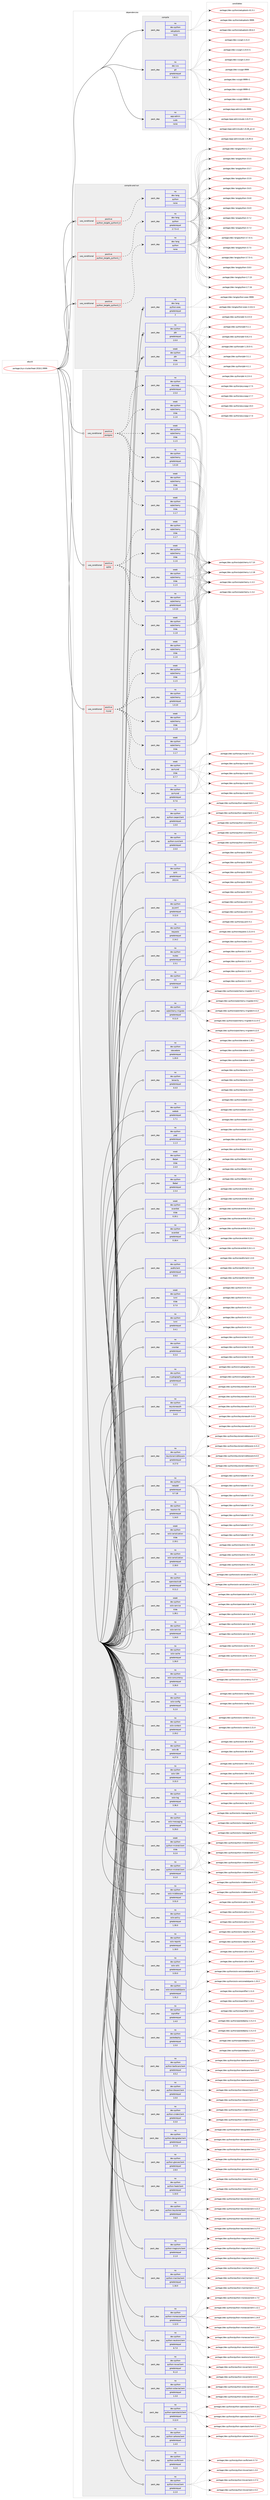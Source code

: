 digraph prolog {

# *************
# Graph options
# *************

newrank=true;
concentrate=true;
compound=true;
graph [rankdir=LR,fontname=Helvetica,fontsize=10,ranksep=1.5];#, ranksep=2.5, nodesep=0.2];
edge  [arrowhead=vee];
node  [fontname=Helvetica,fontsize=10];

# **********
# The ebuild
# **********

subgraph cluster_leftcol {
color=gray;
rank=same;
label=<<i>ebuild</i>>;
id [label="portage://sys-cluster/heat-2018.2.9999", color=red, width=4, href="../sys-cluster/heat-2018.2.9999.svg"];
}

# ****************
# The dependencies
# ****************

subgraph cluster_midcol {
color=gray;
label=<<i>dependencies</i>>;
subgraph cluster_compile {
fillcolor="#eeeeee";
style=filled;
label=<<i>compile</i>>;
subgraph pack309084 {
dependency417469 [label=<<TABLE BORDER="0" CELLBORDER="1" CELLSPACING="0" CELLPADDING="4" WIDTH="220"><TR><TD ROWSPAN="6" CELLPADDING="30">pack_dep</TD></TR><TR><TD WIDTH="110">no</TD></TR><TR><TD>app-admin</TD></TR><TR><TD>sudo</TD></TR><TR><TD>none</TD></TR><TR><TD></TD></TR></TABLE>>, shape=none, color=blue];
}
id:e -> dependency417469:w [weight=20,style="solid",arrowhead="vee"];
subgraph pack309085 {
dependency417470 [label=<<TABLE BORDER="0" CELLBORDER="1" CELLSPACING="0" CELLPADDING="4" WIDTH="220"><TR><TD ROWSPAN="6" CELLPADDING="30">pack_dep</TD></TR><TR><TD WIDTH="110">no</TD></TR><TR><TD>dev-python</TD></TR><TR><TD>setuptools</TD></TR><TR><TD>none</TD></TR><TR><TD></TD></TR></TABLE>>, shape=none, color=blue];
}
id:e -> dependency417470:w [weight=20,style="solid",arrowhead="vee"];
subgraph pack309086 {
dependency417471 [label=<<TABLE BORDER="0" CELLBORDER="1" CELLSPACING="0" CELLPADDING="4" WIDTH="220"><TR><TD ROWSPAN="6" CELLPADDING="30">pack_dep</TD></TR><TR><TD WIDTH="110">no</TD></TR><TR><TD>dev-vcs</TD></TR><TR><TD>git</TD></TR><TR><TD>greaterequal</TD></TR><TR><TD>1.8.2.1</TD></TR></TABLE>>, shape=none, color=blue];
}
id:e -> dependency417471:w [weight=20,style="solid",arrowhead="vee"];
}
subgraph cluster_compileandrun {
fillcolor="#eeeeee";
style=filled;
label=<<i>compile and run</i>>;
subgraph cond101389 {
dependency417472 [label=<<TABLE BORDER="0" CELLBORDER="1" CELLSPACING="0" CELLPADDING="4"><TR><TD ROWSPAN="3" CELLPADDING="10">use_conditional</TD></TR><TR><TD>positive</TD></TR><TR><TD>python_targets_python2_7</TD></TR></TABLE>>, shape=none, color=red];
subgraph pack309087 {
dependency417473 [label=<<TABLE BORDER="0" CELLBORDER="1" CELLSPACING="0" CELLPADDING="4" WIDTH="220"><TR><TD ROWSPAN="6" CELLPADDING="30">pack_dep</TD></TR><TR><TD WIDTH="110">no</TD></TR><TR><TD>dev-lang</TD></TR><TR><TD>python</TD></TR><TR><TD>greaterequal</TD></TR><TR><TD>2.7.5-r2</TD></TR></TABLE>>, shape=none, color=blue];
}
dependency417472:e -> dependency417473:w [weight=20,style="dashed",arrowhead="vee"];
}
id:e -> dependency417472:w [weight=20,style="solid",arrowhead="odotvee"];
subgraph cond101390 {
dependency417474 [label=<<TABLE BORDER="0" CELLBORDER="1" CELLSPACING="0" CELLPADDING="4"><TR><TD ROWSPAN="3" CELLPADDING="10">use_conditional</TD></TR><TR><TD>positive</TD></TR><TR><TD>python_targets_python3_5</TD></TR></TABLE>>, shape=none, color=red];
subgraph pack309088 {
dependency417475 [label=<<TABLE BORDER="0" CELLBORDER="1" CELLSPACING="0" CELLPADDING="4" WIDTH="220"><TR><TD ROWSPAN="6" CELLPADDING="30">pack_dep</TD></TR><TR><TD WIDTH="110">no</TD></TR><TR><TD>dev-lang</TD></TR><TR><TD>python</TD></TR><TR><TD>none</TD></TR><TR><TD></TD></TR></TABLE>>, shape=none, color=blue];
}
dependency417474:e -> dependency417475:w [weight=20,style="dashed",arrowhead="vee"];
}
id:e -> dependency417474:w [weight=20,style="solid",arrowhead="odotvee"];
subgraph cond101391 {
dependency417476 [label=<<TABLE BORDER="0" CELLBORDER="1" CELLSPACING="0" CELLPADDING="4"><TR><TD ROWSPAN="3" CELLPADDING="10">use_conditional</TD></TR><TR><TD>positive</TD></TR><TR><TD>python_targets_python3_6</TD></TR></TABLE>>, shape=none, color=red];
subgraph pack309089 {
dependency417477 [label=<<TABLE BORDER="0" CELLBORDER="1" CELLSPACING="0" CELLPADDING="4" WIDTH="220"><TR><TD ROWSPAN="6" CELLPADDING="30">pack_dep</TD></TR><TR><TD WIDTH="110">no</TD></TR><TR><TD>dev-lang</TD></TR><TR><TD>python</TD></TR><TR><TD>none</TD></TR><TR><TD></TD></TR></TABLE>>, shape=none, color=blue];
}
dependency417476:e -> dependency417477:w [weight=20,style="dashed",arrowhead="vee"];
}
id:e -> dependency417476:w [weight=20,style="solid",arrowhead="odotvee"];
subgraph pack309090 {
dependency417478 [label=<<TABLE BORDER="0" CELLBORDER="1" CELLSPACING="0" CELLPADDING="4" WIDTH="220"><TR><TD ROWSPAN="6" CELLPADDING="30">pack_dep</TD></TR><TR><TD WIDTH="110">no</TD></TR><TR><TD>dev-lang</TD></TR><TR><TD>python-exec</TD></TR><TR><TD>greaterequal</TD></TR><TR><TD>2</TD></TR></TABLE>>, shape=none, color=blue];
}
id:e -> dependency417478:w [weight=20,style="solid",arrowhead="odotvee"];
subgraph pack309091 {
dependency417479 [label=<<TABLE BORDER="0" CELLBORDER="1" CELLSPACING="0" CELLPADDING="4" WIDTH="220"><TR><TD ROWSPAN="6" CELLPADDING="30">pack_dep</TD></TR><TR><TD WIDTH="110">no</TD></TR><TR><TD>dev-python</TD></TR><TR><TD>pbr</TD></TR><TR><TD>greaterequal</TD></TR><TR><TD>2.0.0</TD></TR></TABLE>>, shape=none, color=blue];
}
id:e -> dependency417479:w [weight=20,style="solid",arrowhead="odotvee"];
subgraph pack309092 {
dependency417480 [label=<<TABLE BORDER="0" CELLBORDER="1" CELLSPACING="0" CELLPADDING="4" WIDTH="220"><TR><TD ROWSPAN="6" CELLPADDING="30">pack_dep</TD></TR><TR><TD WIDTH="110">weak</TD></TR><TR><TD>dev-python</TD></TR><TR><TD>pbr</TD></TR><TR><TD>tilde</TD></TR><TR><TD>2.1.0</TD></TR></TABLE>>, shape=none, color=blue];
}
id:e -> dependency417480:w [weight=20,style="solid",arrowhead="odotvee"];
}
subgraph cluster_run {
fillcolor="#eeeeee";
style=filled;
label=<<i>run</i>>;
subgraph cond101392 {
dependency417481 [label=<<TABLE BORDER="0" CELLBORDER="1" CELLSPACING="0" CELLPADDING="4"><TR><TD ROWSPAN="3" CELLPADDING="10">use_conditional</TD></TR><TR><TD>positive</TD></TR><TR><TD>mysql</TD></TR></TABLE>>, shape=none, color=red];
subgraph pack309093 {
dependency417482 [label=<<TABLE BORDER="0" CELLBORDER="1" CELLSPACING="0" CELLPADDING="4" WIDTH="220"><TR><TD ROWSPAN="6" CELLPADDING="30">pack_dep</TD></TR><TR><TD WIDTH="110">no</TD></TR><TR><TD>dev-python</TD></TR><TR><TD>pymysql</TD></TR><TR><TD>greaterequal</TD></TR><TR><TD>0.7.6</TD></TR></TABLE>>, shape=none, color=blue];
}
dependency417481:e -> dependency417482:w [weight=20,style="dashed",arrowhead="vee"];
subgraph pack309094 {
dependency417483 [label=<<TABLE BORDER="0" CELLBORDER="1" CELLSPACING="0" CELLPADDING="4" WIDTH="220"><TR><TD ROWSPAN="6" CELLPADDING="30">pack_dep</TD></TR><TR><TD WIDTH="110">weak</TD></TR><TR><TD>dev-python</TD></TR><TR><TD>pymysql</TD></TR><TR><TD>tilde</TD></TR><TR><TD>0.7.7</TD></TR></TABLE>>, shape=none, color=blue];
}
dependency417481:e -> dependency417483:w [weight=20,style="dashed",arrowhead="vee"];
subgraph pack309095 {
dependency417484 [label=<<TABLE BORDER="0" CELLBORDER="1" CELLSPACING="0" CELLPADDING="4" WIDTH="220"><TR><TD ROWSPAN="6" CELLPADDING="30">pack_dep</TD></TR><TR><TD WIDTH="110">no</TD></TR><TR><TD>dev-python</TD></TR><TR><TD>sqlalchemy</TD></TR><TR><TD>greaterequal</TD></TR><TR><TD>1.0.10</TD></TR></TABLE>>, shape=none, color=blue];
}
dependency417481:e -> dependency417484:w [weight=20,style="dashed",arrowhead="vee"];
subgraph pack309096 {
dependency417485 [label=<<TABLE BORDER="0" CELLBORDER="1" CELLSPACING="0" CELLPADDING="4" WIDTH="220"><TR><TD ROWSPAN="6" CELLPADDING="30">pack_dep</TD></TR><TR><TD WIDTH="110">weak</TD></TR><TR><TD>dev-python</TD></TR><TR><TD>sqlalchemy</TD></TR><TR><TD>tilde</TD></TR><TR><TD>1.1.5</TD></TR></TABLE>>, shape=none, color=blue];
}
dependency417481:e -> dependency417485:w [weight=20,style="dashed",arrowhead="vee"];
subgraph pack309097 {
dependency417486 [label=<<TABLE BORDER="0" CELLBORDER="1" CELLSPACING="0" CELLPADDING="4" WIDTH="220"><TR><TD ROWSPAN="6" CELLPADDING="30">pack_dep</TD></TR><TR><TD WIDTH="110">weak</TD></TR><TR><TD>dev-python</TD></TR><TR><TD>sqlalchemy</TD></TR><TR><TD>tilde</TD></TR><TR><TD>1.1.6</TD></TR></TABLE>>, shape=none, color=blue];
}
dependency417481:e -> dependency417486:w [weight=20,style="dashed",arrowhead="vee"];
subgraph pack309098 {
dependency417487 [label=<<TABLE BORDER="0" CELLBORDER="1" CELLSPACING="0" CELLPADDING="4" WIDTH="220"><TR><TD ROWSPAN="6" CELLPADDING="30">pack_dep</TD></TR><TR><TD WIDTH="110">weak</TD></TR><TR><TD>dev-python</TD></TR><TR><TD>sqlalchemy</TD></TR><TR><TD>tilde</TD></TR><TR><TD>1.1.7</TD></TR></TABLE>>, shape=none, color=blue];
}
dependency417481:e -> dependency417487:w [weight=20,style="dashed",arrowhead="vee"];
subgraph pack309099 {
dependency417488 [label=<<TABLE BORDER="0" CELLBORDER="1" CELLSPACING="0" CELLPADDING="4" WIDTH="220"><TR><TD ROWSPAN="6" CELLPADDING="30">pack_dep</TD></TR><TR><TD WIDTH="110">weak</TD></TR><TR><TD>dev-python</TD></TR><TR><TD>sqlalchemy</TD></TR><TR><TD>tilde</TD></TR><TR><TD>1.1.8</TD></TR></TABLE>>, shape=none, color=blue];
}
dependency417481:e -> dependency417488:w [weight=20,style="dashed",arrowhead="vee"];
}
id:e -> dependency417481:w [weight=20,style="solid",arrowhead="odot"];
subgraph cond101393 {
dependency417489 [label=<<TABLE BORDER="0" CELLBORDER="1" CELLSPACING="0" CELLPADDING="4"><TR><TD ROWSPAN="3" CELLPADDING="10">use_conditional</TD></TR><TR><TD>positive</TD></TR><TR><TD>postgres</TD></TR></TABLE>>, shape=none, color=red];
subgraph pack309100 {
dependency417490 [label=<<TABLE BORDER="0" CELLBORDER="1" CELLSPACING="0" CELLPADDING="4" WIDTH="220"><TR><TD ROWSPAN="6" CELLPADDING="30">pack_dep</TD></TR><TR><TD WIDTH="110">no</TD></TR><TR><TD>dev-python</TD></TR><TR><TD>psycopg</TD></TR><TR><TD>greaterequal</TD></TR><TR><TD>2.5.0</TD></TR></TABLE>>, shape=none, color=blue];
}
dependency417489:e -> dependency417490:w [weight=20,style="dashed",arrowhead="vee"];
subgraph pack309101 {
dependency417491 [label=<<TABLE BORDER="0" CELLBORDER="1" CELLSPACING="0" CELLPADDING="4" WIDTH="220"><TR><TD ROWSPAN="6" CELLPADDING="30">pack_dep</TD></TR><TR><TD WIDTH="110">no</TD></TR><TR><TD>dev-python</TD></TR><TR><TD>sqlalchemy</TD></TR><TR><TD>greaterequal</TD></TR><TR><TD>1.0.10</TD></TR></TABLE>>, shape=none, color=blue];
}
dependency417489:e -> dependency417491:w [weight=20,style="dashed",arrowhead="vee"];
subgraph pack309102 {
dependency417492 [label=<<TABLE BORDER="0" CELLBORDER="1" CELLSPACING="0" CELLPADDING="4" WIDTH="220"><TR><TD ROWSPAN="6" CELLPADDING="30">pack_dep</TD></TR><TR><TD WIDTH="110">weak</TD></TR><TR><TD>dev-python</TD></TR><TR><TD>sqlalchemy</TD></TR><TR><TD>tilde</TD></TR><TR><TD>1.1.5</TD></TR></TABLE>>, shape=none, color=blue];
}
dependency417489:e -> dependency417492:w [weight=20,style="dashed",arrowhead="vee"];
subgraph pack309103 {
dependency417493 [label=<<TABLE BORDER="0" CELLBORDER="1" CELLSPACING="0" CELLPADDING="4" WIDTH="220"><TR><TD ROWSPAN="6" CELLPADDING="30">pack_dep</TD></TR><TR><TD WIDTH="110">weak</TD></TR><TR><TD>dev-python</TD></TR><TR><TD>sqlalchemy</TD></TR><TR><TD>tilde</TD></TR><TR><TD>1.1.6</TD></TR></TABLE>>, shape=none, color=blue];
}
dependency417489:e -> dependency417493:w [weight=20,style="dashed",arrowhead="vee"];
subgraph pack309104 {
dependency417494 [label=<<TABLE BORDER="0" CELLBORDER="1" CELLSPACING="0" CELLPADDING="4" WIDTH="220"><TR><TD ROWSPAN="6" CELLPADDING="30">pack_dep</TD></TR><TR><TD WIDTH="110">weak</TD></TR><TR><TD>dev-python</TD></TR><TR><TD>sqlalchemy</TD></TR><TR><TD>tilde</TD></TR><TR><TD>1.1.7</TD></TR></TABLE>>, shape=none, color=blue];
}
dependency417489:e -> dependency417494:w [weight=20,style="dashed",arrowhead="vee"];
subgraph pack309105 {
dependency417495 [label=<<TABLE BORDER="0" CELLBORDER="1" CELLSPACING="0" CELLPADDING="4" WIDTH="220"><TR><TD ROWSPAN="6" CELLPADDING="30">pack_dep</TD></TR><TR><TD WIDTH="110">weak</TD></TR><TR><TD>dev-python</TD></TR><TR><TD>sqlalchemy</TD></TR><TR><TD>tilde</TD></TR><TR><TD>1.1.8</TD></TR></TABLE>>, shape=none, color=blue];
}
dependency417489:e -> dependency417495:w [weight=20,style="dashed",arrowhead="vee"];
}
id:e -> dependency417489:w [weight=20,style="solid",arrowhead="odot"];
subgraph cond101394 {
dependency417496 [label=<<TABLE BORDER="0" CELLBORDER="1" CELLSPACING="0" CELLPADDING="4"><TR><TD ROWSPAN="3" CELLPADDING="10">use_conditional</TD></TR><TR><TD>positive</TD></TR><TR><TD>sqlite</TD></TR></TABLE>>, shape=none, color=red];
subgraph pack309106 {
dependency417497 [label=<<TABLE BORDER="0" CELLBORDER="1" CELLSPACING="0" CELLPADDING="4" WIDTH="220"><TR><TD ROWSPAN="6" CELLPADDING="30">pack_dep</TD></TR><TR><TD WIDTH="110">no</TD></TR><TR><TD>dev-python</TD></TR><TR><TD>sqlalchemy</TD></TR><TR><TD>greaterequal</TD></TR><TR><TD>1.0.10</TD></TR></TABLE>>, shape=none, color=blue];
}
dependency417496:e -> dependency417497:w [weight=20,style="dashed",arrowhead="vee"];
subgraph pack309107 {
dependency417498 [label=<<TABLE BORDER="0" CELLBORDER="1" CELLSPACING="0" CELLPADDING="4" WIDTH="220"><TR><TD ROWSPAN="6" CELLPADDING="30">pack_dep</TD></TR><TR><TD WIDTH="110">weak</TD></TR><TR><TD>dev-python</TD></TR><TR><TD>sqlalchemy</TD></TR><TR><TD>tilde</TD></TR><TR><TD>1.1.5</TD></TR></TABLE>>, shape=none, color=blue];
}
dependency417496:e -> dependency417498:w [weight=20,style="dashed",arrowhead="vee"];
subgraph pack309108 {
dependency417499 [label=<<TABLE BORDER="0" CELLBORDER="1" CELLSPACING="0" CELLPADDING="4" WIDTH="220"><TR><TD ROWSPAN="6" CELLPADDING="30">pack_dep</TD></TR><TR><TD WIDTH="110">weak</TD></TR><TR><TD>dev-python</TD></TR><TR><TD>sqlalchemy</TD></TR><TR><TD>tilde</TD></TR><TR><TD>1.1.6</TD></TR></TABLE>>, shape=none, color=blue];
}
dependency417496:e -> dependency417499:w [weight=20,style="dashed",arrowhead="vee"];
subgraph pack309109 {
dependency417500 [label=<<TABLE BORDER="0" CELLBORDER="1" CELLSPACING="0" CELLPADDING="4" WIDTH="220"><TR><TD ROWSPAN="6" CELLPADDING="30">pack_dep</TD></TR><TR><TD WIDTH="110">weak</TD></TR><TR><TD>dev-python</TD></TR><TR><TD>sqlalchemy</TD></TR><TR><TD>tilde</TD></TR><TR><TD>1.1.7</TD></TR></TABLE>>, shape=none, color=blue];
}
dependency417496:e -> dependency417500:w [weight=20,style="dashed",arrowhead="vee"];
subgraph pack309110 {
dependency417501 [label=<<TABLE BORDER="0" CELLBORDER="1" CELLSPACING="0" CELLPADDING="4" WIDTH="220"><TR><TD ROWSPAN="6" CELLPADDING="30">pack_dep</TD></TR><TR><TD WIDTH="110">weak</TD></TR><TR><TD>dev-python</TD></TR><TR><TD>sqlalchemy</TD></TR><TR><TD>tilde</TD></TR><TR><TD>1.1.8</TD></TR></TABLE>>, shape=none, color=blue];
}
dependency417496:e -> dependency417501:w [weight=20,style="dashed",arrowhead="vee"];
}
id:e -> dependency417496:w [weight=20,style="solid",arrowhead="odot"];
subgraph pack309111 {
dependency417502 [label=<<TABLE BORDER="0" CELLBORDER="1" CELLSPACING="0" CELLPADDING="4" WIDTH="220"><TR><TD ROWSPAN="6" CELLPADDING="30">pack_dep</TD></TR><TR><TD WIDTH="110">no</TD></TR><TR><TD>dev-python</TD></TR><TR><TD>Babel</TD></TR><TR><TD>greaterequal</TD></TR><TR><TD>2.3.4</TD></TR></TABLE>>, shape=none, color=blue];
}
id:e -> dependency417502:w [weight=20,style="solid",arrowhead="odot"];
subgraph pack309112 {
dependency417503 [label=<<TABLE BORDER="0" CELLBORDER="1" CELLSPACING="0" CELLPADDING="4" WIDTH="220"><TR><TD ROWSPAN="6" CELLPADDING="30">pack_dep</TD></TR><TR><TD WIDTH="110">no</TD></TR><TR><TD>dev-python</TD></TR><TR><TD>aodhclient</TD></TR><TR><TD>greaterequal</TD></TR><TR><TD>0.9.0</TD></TR></TABLE>>, shape=none, color=blue];
}
id:e -> dependency417503:w [weight=20,style="solid",arrowhead="odot"];
subgraph pack309113 {
dependency417504 [label=<<TABLE BORDER="0" CELLBORDER="1" CELLSPACING="0" CELLPADDING="4" WIDTH="220"><TR><TD ROWSPAN="6" CELLPADDING="30">pack_dep</TD></TR><TR><TD WIDTH="110">no</TD></TR><TR><TD>dev-python</TD></TR><TR><TD>croniter</TD></TR><TR><TD>greaterequal</TD></TR><TR><TD>0.3.4</TD></TR></TABLE>>, shape=none, color=blue];
}
id:e -> dependency417504:w [weight=20,style="solid",arrowhead="odot"];
subgraph pack309114 {
dependency417505 [label=<<TABLE BORDER="0" CELLBORDER="1" CELLSPACING="0" CELLPADDING="4" WIDTH="220"><TR><TD ROWSPAN="6" CELLPADDING="30">pack_dep</TD></TR><TR><TD WIDTH="110">no</TD></TR><TR><TD>dev-python</TD></TR><TR><TD>cryptography</TD></TR><TR><TD>greaterequal</TD></TR><TR><TD>1.2.1</TD></TR></TABLE>>, shape=none, color=blue];
}
id:e -> dependency417505:w [weight=20,style="solid",arrowhead="odot"];
subgraph pack309115 {
dependency417506 [label=<<TABLE BORDER="0" CELLBORDER="1" CELLSPACING="0" CELLPADDING="4" WIDTH="220"><TR><TD ROWSPAN="6" CELLPADDING="30">pack_dep</TD></TR><TR><TD WIDTH="110">no</TD></TR><TR><TD>dev-python</TD></TR><TR><TD>eventlet</TD></TR><TR><TD>greaterequal</TD></TR><TR><TD>0.18.4</TD></TR></TABLE>>, shape=none, color=blue];
}
id:e -> dependency417506:w [weight=20,style="solid",arrowhead="odot"];
subgraph pack309116 {
dependency417507 [label=<<TABLE BORDER="0" CELLBORDER="1" CELLSPACING="0" CELLPADDING="4" WIDTH="220"><TR><TD ROWSPAN="6" CELLPADDING="30">pack_dep</TD></TR><TR><TD WIDTH="110">no</TD></TR><TR><TD>dev-python</TD></TR><TR><TD>keystoneauth</TD></TR><TR><TD>greaterequal</TD></TR><TR><TD>3.4.0</TD></TR></TABLE>>, shape=none, color=blue];
}
id:e -> dependency417507:w [weight=20,style="solid",arrowhead="odot"];
subgraph pack309117 {
dependency417508 [label=<<TABLE BORDER="0" CELLBORDER="1" CELLSPACING="0" CELLPADDING="4" WIDTH="220"><TR><TD ROWSPAN="6" CELLPADDING="30">pack_dep</TD></TR><TR><TD WIDTH="110">no</TD></TR><TR><TD>dev-python</TD></TR><TR><TD>keystonemiddleware</TD></TR><TR><TD>greaterequal</TD></TR><TR><TD>4.17.0</TD></TR></TABLE>>, shape=none, color=blue];
}
id:e -> dependency417508:w [weight=20,style="solid",arrowhead="odot"];
subgraph pack309118 {
dependency417509 [label=<<TABLE BORDER="0" CELLBORDER="1" CELLSPACING="0" CELLPADDING="4" WIDTH="220"><TR><TD ROWSPAN="6" CELLPADDING="30">pack_dep</TD></TR><TR><TD WIDTH="110">no</TD></TR><TR><TD>dev-python</TD></TR><TR><TD>lxml</TD></TR><TR><TD>greaterequal</TD></TR><TR><TD>3.4.1</TD></TR></TABLE>>, shape=none, color=blue];
}
id:e -> dependency417509:w [weight=20,style="solid",arrowhead="odot"];
subgraph pack309119 {
dependency417510 [label=<<TABLE BORDER="0" CELLBORDER="1" CELLSPACING="0" CELLPADDING="4" WIDTH="220"><TR><TD ROWSPAN="6" CELLPADDING="30">pack_dep</TD></TR><TR><TD WIDTH="110">no</TD></TR><TR><TD>dev-python</TD></TR><TR><TD>netaddr</TD></TR><TR><TD>greaterequal</TD></TR><TR><TD>0.7.18</TD></TR></TABLE>>, shape=none, color=blue];
}
id:e -> dependency417510:w [weight=20,style="solid",arrowhead="odot"];
subgraph pack309120 {
dependency417511 [label=<<TABLE BORDER="0" CELLBORDER="1" CELLSPACING="0" CELLPADDING="4" WIDTH="220"><TR><TD ROWSPAN="6" CELLPADDING="30">pack_dep</TD></TR><TR><TD WIDTH="110">no</TD></TR><TR><TD>dev-python</TD></TR><TR><TD>neutron-lib</TD></TR><TR><TD>greaterequal</TD></TR><TR><TD>1.14.0</TD></TR></TABLE>>, shape=none, color=blue];
}
id:e -> dependency417511:w [weight=20,style="solid",arrowhead="odot"];
subgraph pack309121 {
dependency417512 [label=<<TABLE BORDER="0" CELLBORDER="1" CELLSPACING="0" CELLPADDING="4" WIDTH="220"><TR><TD ROWSPAN="6" CELLPADDING="30">pack_dep</TD></TR><TR><TD WIDTH="110">no</TD></TR><TR><TD>dev-python</TD></TR><TR><TD>openstacksdk</TD></TR><TR><TD>greaterequal</TD></TR><TR><TD>0.11.2</TD></TR></TABLE>>, shape=none, color=blue];
}
id:e -> dependency417512:w [weight=20,style="solid",arrowhead="odot"];
subgraph pack309122 {
dependency417513 [label=<<TABLE BORDER="0" CELLBORDER="1" CELLSPACING="0" CELLPADDING="4" WIDTH="220"><TR><TD ROWSPAN="6" CELLPADDING="30">pack_dep</TD></TR><TR><TD WIDTH="110">no</TD></TR><TR><TD>dev-python</TD></TR><TR><TD>oslo-cache</TD></TR><TR><TD>greaterequal</TD></TR><TR><TD>1.26.0</TD></TR></TABLE>>, shape=none, color=blue];
}
id:e -> dependency417513:w [weight=20,style="solid",arrowhead="odot"];
subgraph pack309123 {
dependency417514 [label=<<TABLE BORDER="0" CELLBORDER="1" CELLSPACING="0" CELLPADDING="4" WIDTH="220"><TR><TD ROWSPAN="6" CELLPADDING="30">pack_dep</TD></TR><TR><TD WIDTH="110">no</TD></TR><TR><TD>dev-python</TD></TR><TR><TD>oslo-concurrency</TD></TR><TR><TD>greaterequal</TD></TR><TR><TD>3.26.0</TD></TR></TABLE>>, shape=none, color=blue];
}
id:e -> dependency417514:w [weight=20,style="solid",arrowhead="odot"];
subgraph pack309124 {
dependency417515 [label=<<TABLE BORDER="0" CELLBORDER="1" CELLSPACING="0" CELLPADDING="4" WIDTH="220"><TR><TD ROWSPAN="6" CELLPADDING="30">pack_dep</TD></TR><TR><TD WIDTH="110">no</TD></TR><TR><TD>dev-python</TD></TR><TR><TD>oslo-config</TD></TR><TR><TD>greaterequal</TD></TR><TR><TD>5.2.0</TD></TR></TABLE>>, shape=none, color=blue];
}
id:e -> dependency417515:w [weight=20,style="solid",arrowhead="odot"];
subgraph pack309125 {
dependency417516 [label=<<TABLE BORDER="0" CELLBORDER="1" CELLSPACING="0" CELLPADDING="4" WIDTH="220"><TR><TD ROWSPAN="6" CELLPADDING="30">pack_dep</TD></TR><TR><TD WIDTH="110">no</TD></TR><TR><TD>dev-python</TD></TR><TR><TD>oslo-context</TD></TR><TR><TD>greaterequal</TD></TR><TR><TD>2.19.2</TD></TR></TABLE>>, shape=none, color=blue];
}
id:e -> dependency417516:w [weight=20,style="solid",arrowhead="odot"];
subgraph pack309126 {
dependency417517 [label=<<TABLE BORDER="0" CELLBORDER="1" CELLSPACING="0" CELLPADDING="4" WIDTH="220"><TR><TD ROWSPAN="6" CELLPADDING="30">pack_dep</TD></TR><TR><TD WIDTH="110">no</TD></TR><TR><TD>dev-python</TD></TR><TR><TD>oslo-db</TD></TR><TR><TD>greaterequal</TD></TR><TR><TD>4.27.0</TD></TR></TABLE>>, shape=none, color=blue];
}
id:e -> dependency417517:w [weight=20,style="solid",arrowhead="odot"];
subgraph pack309127 {
dependency417518 [label=<<TABLE BORDER="0" CELLBORDER="1" CELLSPACING="0" CELLPADDING="4" WIDTH="220"><TR><TD ROWSPAN="6" CELLPADDING="30">pack_dep</TD></TR><TR><TD WIDTH="110">no</TD></TR><TR><TD>dev-python</TD></TR><TR><TD>oslo-i18n</TD></TR><TR><TD>greaterequal</TD></TR><TR><TD>3.15.3</TD></TR></TABLE>>, shape=none, color=blue];
}
id:e -> dependency417518:w [weight=20,style="solid",arrowhead="odot"];
subgraph pack309128 {
dependency417519 [label=<<TABLE BORDER="0" CELLBORDER="1" CELLSPACING="0" CELLPADDING="4" WIDTH="220"><TR><TD ROWSPAN="6" CELLPADDING="30">pack_dep</TD></TR><TR><TD WIDTH="110">no</TD></TR><TR><TD>dev-python</TD></TR><TR><TD>oslo-log</TD></TR><TR><TD>greaterequal</TD></TR><TR><TD>3.36.0</TD></TR></TABLE>>, shape=none, color=blue];
}
id:e -> dependency417519:w [weight=20,style="solid",arrowhead="odot"];
subgraph pack309129 {
dependency417520 [label=<<TABLE BORDER="0" CELLBORDER="1" CELLSPACING="0" CELLPADDING="4" WIDTH="220"><TR><TD ROWSPAN="6" CELLPADDING="30">pack_dep</TD></TR><TR><TD WIDTH="110">no</TD></TR><TR><TD>dev-python</TD></TR><TR><TD>oslo-messaging</TD></TR><TR><TD>greaterequal</TD></TR><TR><TD>5.29.0</TD></TR></TABLE>>, shape=none, color=blue];
}
id:e -> dependency417520:w [weight=20,style="solid",arrowhead="odot"];
subgraph pack309130 {
dependency417521 [label=<<TABLE BORDER="0" CELLBORDER="1" CELLSPACING="0" CELLPADDING="4" WIDTH="220"><TR><TD ROWSPAN="6" CELLPADDING="30">pack_dep</TD></TR><TR><TD WIDTH="110">no</TD></TR><TR><TD>dev-python</TD></TR><TR><TD>oslo-middleware</TD></TR><TR><TD>greaterequal</TD></TR><TR><TD>3.31.0</TD></TR></TABLE>>, shape=none, color=blue];
}
id:e -> dependency417521:w [weight=20,style="solid",arrowhead="odot"];
subgraph pack309131 {
dependency417522 [label=<<TABLE BORDER="0" CELLBORDER="1" CELLSPACING="0" CELLPADDING="4" WIDTH="220"><TR><TD ROWSPAN="6" CELLPADDING="30">pack_dep</TD></TR><TR><TD WIDTH="110">no</TD></TR><TR><TD>dev-python</TD></TR><TR><TD>oslo-policy</TD></TR><TR><TD>greaterequal</TD></TR><TR><TD>1.30.0</TD></TR></TABLE>>, shape=none, color=blue];
}
id:e -> dependency417522:w [weight=20,style="solid",arrowhead="odot"];
subgraph pack309132 {
dependency417523 [label=<<TABLE BORDER="0" CELLBORDER="1" CELLSPACING="0" CELLPADDING="4" WIDTH="220"><TR><TD ROWSPAN="6" CELLPADDING="30">pack_dep</TD></TR><TR><TD WIDTH="110">no</TD></TR><TR><TD>dev-python</TD></TR><TR><TD>oslo-reports</TD></TR><TR><TD>greaterequal</TD></TR><TR><TD>1.18.0</TD></TR></TABLE>>, shape=none, color=blue];
}
id:e -> dependency417523:w [weight=20,style="solid",arrowhead="odot"];
subgraph pack309133 {
dependency417524 [label=<<TABLE BORDER="0" CELLBORDER="1" CELLSPACING="0" CELLPADDING="4" WIDTH="220"><TR><TD ROWSPAN="6" CELLPADDING="30">pack_dep</TD></TR><TR><TD WIDTH="110">no</TD></TR><TR><TD>dev-python</TD></TR><TR><TD>oslo-serialization</TD></TR><TR><TD>greaterequal</TD></TR><TR><TD>2.18.0</TD></TR></TABLE>>, shape=none, color=blue];
}
id:e -> dependency417524:w [weight=20,style="solid",arrowhead="odot"];
subgraph pack309134 {
dependency417525 [label=<<TABLE BORDER="0" CELLBORDER="1" CELLSPACING="0" CELLPADDING="4" WIDTH="220"><TR><TD ROWSPAN="6" CELLPADDING="30">pack_dep</TD></TR><TR><TD WIDTH="110">no</TD></TR><TR><TD>dev-python</TD></TR><TR><TD>oslo-service</TD></TR><TR><TD>greaterequal</TD></TR><TR><TD>1.24.0</TD></TR></TABLE>>, shape=none, color=blue];
}
id:e -> dependency417525:w [weight=20,style="solid",arrowhead="odot"];
subgraph pack309135 {
dependency417526 [label=<<TABLE BORDER="0" CELLBORDER="1" CELLSPACING="0" CELLPADDING="4" WIDTH="220"><TR><TD ROWSPAN="6" CELLPADDING="30">pack_dep</TD></TR><TR><TD WIDTH="110">no</TD></TR><TR><TD>dev-python</TD></TR><TR><TD>oslo-utils</TD></TR><TR><TD>greaterequal</TD></TR><TR><TD>3.33.0</TD></TR></TABLE>>, shape=none, color=blue];
}
id:e -> dependency417526:w [weight=20,style="solid",arrowhead="odot"];
subgraph pack309136 {
dependency417527 [label=<<TABLE BORDER="0" CELLBORDER="1" CELLSPACING="0" CELLPADDING="4" WIDTH="220"><TR><TD ROWSPAN="6" CELLPADDING="30">pack_dep</TD></TR><TR><TD WIDTH="110">no</TD></TR><TR><TD>dev-python</TD></TR><TR><TD>oslo-versionedobjects</TD></TR><TR><TD>greaterequal</TD></TR><TR><TD>1.31.2</TD></TR></TABLE>>, shape=none, color=blue];
}
id:e -> dependency417527:w [weight=20,style="solid",arrowhead="odot"];
subgraph pack309137 {
dependency417528 [label=<<TABLE BORDER="0" CELLBORDER="1" CELLSPACING="0" CELLPADDING="4" WIDTH="220"><TR><TD ROWSPAN="6" CELLPADDING="30">pack_dep</TD></TR><TR><TD WIDTH="110">no</TD></TR><TR><TD>dev-python</TD></TR><TR><TD>osprofiler</TD></TR><TR><TD>greaterequal</TD></TR><TR><TD>1.4.0</TD></TR></TABLE>>, shape=none, color=blue];
}
id:e -> dependency417528:w [weight=20,style="solid",arrowhead="odot"];
subgraph pack309138 {
dependency417529 [label=<<TABLE BORDER="0" CELLBORDER="1" CELLSPACING="0" CELLPADDING="4" WIDTH="220"><TR><TD ROWSPAN="6" CELLPADDING="30">pack_dep</TD></TR><TR><TD WIDTH="110">no</TD></TR><TR><TD>dev-python</TD></TR><TR><TD>pastedeploy</TD></TR><TR><TD>greaterequal</TD></TR><TR><TD>1.5.0</TD></TR></TABLE>>, shape=none, color=blue];
}
id:e -> dependency417529:w [weight=20,style="solid",arrowhead="odot"];
subgraph pack309139 {
dependency417530 [label=<<TABLE BORDER="0" CELLBORDER="1" CELLSPACING="0" CELLPADDING="4" WIDTH="220"><TR><TD ROWSPAN="6" CELLPADDING="30">pack_dep</TD></TR><TR><TD WIDTH="110">no</TD></TR><TR><TD>dev-python</TD></TR><TR><TD>python-barbicanclient</TD></TR><TR><TD>greaterequal</TD></TR><TR><TD>4.5.2</TD></TR></TABLE>>, shape=none, color=blue];
}
id:e -> dependency417530:w [weight=20,style="solid",arrowhead="odot"];
subgraph pack309140 {
dependency417531 [label=<<TABLE BORDER="0" CELLBORDER="1" CELLSPACING="0" CELLPADDING="4" WIDTH="220"><TR><TD ROWSPAN="6" CELLPADDING="30">pack_dep</TD></TR><TR><TD WIDTH="110">no</TD></TR><TR><TD>dev-python</TD></TR><TR><TD>python-blazarclient</TD></TR><TR><TD>greaterequal</TD></TR><TR><TD>1.0.0</TD></TR></TABLE>>, shape=none, color=blue];
}
id:e -> dependency417531:w [weight=20,style="solid",arrowhead="odot"];
subgraph pack309141 {
dependency417532 [label=<<TABLE BORDER="0" CELLBORDER="1" CELLSPACING="0" CELLPADDING="4" WIDTH="220"><TR><TD ROWSPAN="6" CELLPADDING="30">pack_dep</TD></TR><TR><TD WIDTH="110">no</TD></TR><TR><TD>dev-python</TD></TR><TR><TD>python-cinderclient</TD></TR><TR><TD>greaterequal</TD></TR><TR><TD>3.3.0</TD></TR></TABLE>>, shape=none, color=blue];
}
id:e -> dependency417532:w [weight=20,style="solid",arrowhead="odot"];
subgraph pack309142 {
dependency417533 [label=<<TABLE BORDER="0" CELLBORDER="1" CELLSPACING="0" CELLPADDING="4" WIDTH="220"><TR><TD ROWSPAN="6" CELLPADDING="30">pack_dep</TD></TR><TR><TD WIDTH="110">no</TD></TR><TR><TD>dev-python</TD></TR><TR><TD>python-designateclient</TD></TR><TR><TD>greaterequal</TD></TR><TR><TD>2.7.0</TD></TR></TABLE>>, shape=none, color=blue];
}
id:e -> dependency417533:w [weight=20,style="solid",arrowhead="odot"];
subgraph pack309143 {
dependency417534 [label=<<TABLE BORDER="0" CELLBORDER="1" CELLSPACING="0" CELLPADDING="4" WIDTH="220"><TR><TD ROWSPAN="6" CELLPADDING="30">pack_dep</TD></TR><TR><TD WIDTH="110">no</TD></TR><TR><TD>dev-python</TD></TR><TR><TD>python-glanceclient</TD></TR><TR><TD>greaterequal</TD></TR><TR><TD>2.8.0</TD></TR></TABLE>>, shape=none, color=blue];
}
id:e -> dependency417534:w [weight=20,style="solid",arrowhead="odot"];
subgraph pack309144 {
dependency417535 [label=<<TABLE BORDER="0" CELLBORDER="1" CELLSPACING="0" CELLPADDING="4" WIDTH="220"><TR><TD ROWSPAN="6" CELLPADDING="30">pack_dep</TD></TR><TR><TD WIDTH="110">no</TD></TR><TR><TD>dev-python</TD></TR><TR><TD>python-heatclient</TD></TR><TR><TD>greaterequal</TD></TR><TR><TD>1.10.0</TD></TR></TABLE>>, shape=none, color=blue];
}
id:e -> dependency417535:w [weight=20,style="solid",arrowhead="odot"];
subgraph pack309145 {
dependency417536 [label=<<TABLE BORDER="0" CELLBORDER="1" CELLSPACING="0" CELLPADDING="4" WIDTH="220"><TR><TD ROWSPAN="6" CELLPADDING="30">pack_dep</TD></TR><TR><TD WIDTH="110">no</TD></TR><TR><TD>dev-python</TD></TR><TR><TD>python-keystoneclient</TD></TR><TR><TD>greaterequal</TD></TR><TR><TD>3.8.0</TD></TR></TABLE>>, shape=none, color=blue];
}
id:e -> dependency417536:w [weight=20,style="solid",arrowhead="odot"];
subgraph pack309146 {
dependency417537 [label=<<TABLE BORDER="0" CELLBORDER="1" CELLSPACING="0" CELLPADDING="4" WIDTH="220"><TR><TD ROWSPAN="6" CELLPADDING="30">pack_dep</TD></TR><TR><TD WIDTH="110">no</TD></TR><TR><TD>dev-python</TD></TR><TR><TD>python-magnumclient</TD></TR><TR><TD>greaterequal</TD></TR><TR><TD>2.1.0</TD></TR></TABLE>>, shape=none, color=blue];
}
id:e -> dependency417537:w [weight=20,style="solid",arrowhead="odot"];
subgraph pack309147 {
dependency417538 [label=<<TABLE BORDER="0" CELLBORDER="1" CELLSPACING="0" CELLPADDING="4" WIDTH="220"><TR><TD ROWSPAN="6" CELLPADDING="30">pack_dep</TD></TR><TR><TD WIDTH="110">no</TD></TR><TR><TD>dev-python</TD></TR><TR><TD>python-manilaclient</TD></TR><TR><TD>greaterequal</TD></TR><TR><TD>1.16.0</TD></TR></TABLE>>, shape=none, color=blue];
}
id:e -> dependency417538:w [weight=20,style="solid",arrowhead="odot"];
subgraph pack309148 {
dependency417539 [label=<<TABLE BORDER="0" CELLBORDER="1" CELLSPACING="0" CELLPADDING="4" WIDTH="220"><TR><TD ROWSPAN="6" CELLPADDING="30">pack_dep</TD></TR><TR><TD WIDTH="110">no</TD></TR><TR><TD>dev-python</TD></TR><TR><TD>python-mistralclient</TD></TR><TR><TD>greaterequal</TD></TR><TR><TD>3.1.0</TD></TR></TABLE>>, shape=none, color=blue];
}
id:e -> dependency417539:w [weight=20,style="solid",arrowhead="odot"];
subgraph pack309149 {
dependency417540 [label=<<TABLE BORDER="0" CELLBORDER="1" CELLSPACING="0" CELLPADDING="4" WIDTH="220"><TR><TD ROWSPAN="6" CELLPADDING="30">pack_dep</TD></TR><TR><TD WIDTH="110">no</TD></TR><TR><TD>dev-python</TD></TR><TR><TD>python-monascaclient</TD></TR><TR><TD>greaterequal</TD></TR><TR><TD>1.12.0</TD></TR></TABLE>>, shape=none, color=blue];
}
id:e -> dependency417540:w [weight=20,style="solid",arrowhead="odot"];
subgraph pack309150 {
dependency417541 [label=<<TABLE BORDER="0" CELLBORDER="1" CELLSPACING="0" CELLPADDING="4" WIDTH="220"><TR><TD ROWSPAN="6" CELLPADDING="30">pack_dep</TD></TR><TR><TD WIDTH="110">no</TD></TR><TR><TD>dev-python</TD></TR><TR><TD>python-neutronclient</TD></TR><TR><TD>greaterequal</TD></TR><TR><TD>6.7.0</TD></TR></TABLE>>, shape=none, color=blue];
}
id:e -> dependency417541:w [weight=20,style="solid",arrowhead="odot"];
subgraph pack309151 {
dependency417542 [label=<<TABLE BORDER="0" CELLBORDER="1" CELLSPACING="0" CELLPADDING="4" WIDTH="220"><TR><TD ROWSPAN="6" CELLPADDING="30">pack_dep</TD></TR><TR><TD WIDTH="110">no</TD></TR><TR><TD>dev-python</TD></TR><TR><TD>python-novaclient</TD></TR><TR><TD>greaterequal</TD></TR><TR><TD>9.1.0</TD></TR></TABLE>>, shape=none, color=blue];
}
id:e -> dependency417542:w [weight=20,style="solid",arrowhead="odot"];
subgraph pack309152 {
dependency417543 [label=<<TABLE BORDER="0" CELLBORDER="1" CELLSPACING="0" CELLPADDING="4" WIDTH="220"><TR><TD ROWSPAN="6" CELLPADDING="30">pack_dep</TD></TR><TR><TD WIDTH="110">no</TD></TR><TR><TD>dev-python</TD></TR><TR><TD>python-octaviaclient</TD></TR><TR><TD>greaterequal</TD></TR><TR><TD>1.3.0</TD></TR></TABLE>>, shape=none, color=blue];
}
id:e -> dependency417543:w [weight=20,style="solid",arrowhead="odot"];
subgraph pack309153 {
dependency417544 [label=<<TABLE BORDER="0" CELLBORDER="1" CELLSPACING="0" CELLPADDING="4" WIDTH="220"><TR><TD ROWSPAN="6" CELLPADDING="30">pack_dep</TD></TR><TR><TD WIDTH="110">no</TD></TR><TR><TD>dev-python</TD></TR><TR><TD>python-openstackclient</TD></TR><TR><TD>greaterequal</TD></TR><TR><TD>3.12.0</TD></TR></TABLE>>, shape=none, color=blue];
}
id:e -> dependency417544:w [weight=20,style="solid",arrowhead="odot"];
subgraph pack309154 {
dependency417545 [label=<<TABLE BORDER="0" CELLBORDER="1" CELLSPACING="0" CELLPADDING="4" WIDTH="220"><TR><TD ROWSPAN="6" CELLPADDING="30">pack_dep</TD></TR><TR><TD WIDTH="110">no</TD></TR><TR><TD>dev-python</TD></TR><TR><TD>python-saharaclient</TD></TR><TR><TD>greaterequal</TD></TR><TR><TD>1.4.0</TD></TR></TABLE>>, shape=none, color=blue];
}
id:e -> dependency417545:w [weight=20,style="solid",arrowhead="odot"];
subgraph pack309155 {
dependency417546 [label=<<TABLE BORDER="0" CELLBORDER="1" CELLSPACING="0" CELLPADDING="4" WIDTH="220"><TR><TD ROWSPAN="6" CELLPADDING="30">pack_dep</TD></TR><TR><TD WIDTH="110">no</TD></TR><TR><TD>dev-python</TD></TR><TR><TD>python-swiftclient</TD></TR><TR><TD>greaterequal</TD></TR><TR><TD>3.2.0</TD></TR></TABLE>>, shape=none, color=blue];
}
id:e -> dependency417546:w [weight=20,style="solid",arrowhead="odot"];
subgraph pack309156 {
dependency417547 [label=<<TABLE BORDER="0" CELLBORDER="1" CELLSPACING="0" CELLPADDING="4" WIDTH="220"><TR><TD ROWSPAN="6" CELLPADDING="30">pack_dep</TD></TR><TR><TD WIDTH="110">no</TD></TR><TR><TD>dev-python</TD></TR><TR><TD>python-troveclient</TD></TR><TR><TD>greaterequal</TD></TR><TR><TD>2.2.0</TD></TR></TABLE>>, shape=none, color=blue];
}
id:e -> dependency417547:w [weight=20,style="solid",arrowhead="odot"];
subgraph pack309157 {
dependency417548 [label=<<TABLE BORDER="0" CELLBORDER="1" CELLSPACING="0" CELLPADDING="4" WIDTH="220"><TR><TD ROWSPAN="6" CELLPADDING="30">pack_dep</TD></TR><TR><TD WIDTH="110">no</TD></TR><TR><TD>dev-python</TD></TR><TR><TD>python-zaqarclient</TD></TR><TR><TD>greaterequal</TD></TR><TR><TD>1.0.0</TD></TR></TABLE>>, shape=none, color=blue];
}
id:e -> dependency417548:w [weight=20,style="solid",arrowhead="odot"];
subgraph pack309158 {
dependency417549 [label=<<TABLE BORDER="0" CELLBORDER="1" CELLSPACING="0" CELLPADDING="4" WIDTH="220"><TR><TD ROWSPAN="6" CELLPADDING="30">pack_dep</TD></TR><TR><TD WIDTH="110">no</TD></TR><TR><TD>dev-python</TD></TR><TR><TD>python-zunclient</TD></TR><TR><TD>greaterequal</TD></TR><TR><TD>2.0.0</TD></TR></TABLE>>, shape=none, color=blue];
}
id:e -> dependency417549:w [weight=20,style="solid",arrowhead="odot"];
subgraph pack309159 {
dependency417550 [label=<<TABLE BORDER="0" CELLBORDER="1" CELLSPACING="0" CELLPADDING="4" WIDTH="220"><TR><TD ROWSPAN="6" CELLPADDING="30">pack_dep</TD></TR><TR><TD WIDTH="110">no</TD></TR><TR><TD>dev-python</TD></TR><TR><TD>pytz</TD></TR><TR><TD>greaterequal</TD></TR><TR><TD>2013.6</TD></TR></TABLE>>, shape=none, color=blue];
}
id:e -> dependency417550:w [weight=20,style="solid",arrowhead="odot"];
subgraph pack309160 {
dependency417551 [label=<<TABLE BORDER="0" CELLBORDER="1" CELLSPACING="0" CELLPADDING="4" WIDTH="220"><TR><TD ROWSPAN="6" CELLPADDING="30">pack_dep</TD></TR><TR><TD WIDTH="110">no</TD></TR><TR><TD>dev-python</TD></TR><TR><TD>pyyaml</TD></TR><TR><TD>greaterequal</TD></TR><TR><TD>3.12.0</TD></TR></TABLE>>, shape=none, color=blue];
}
id:e -> dependency417551:w [weight=20,style="solid",arrowhead="odot"];
subgraph pack309161 {
dependency417552 [label=<<TABLE BORDER="0" CELLBORDER="1" CELLSPACING="0" CELLPADDING="4" WIDTH="220"><TR><TD ROWSPAN="6" CELLPADDING="30">pack_dep</TD></TR><TR><TD WIDTH="110">no</TD></TR><TR><TD>dev-python</TD></TR><TR><TD>requests</TD></TR><TR><TD>greaterequal</TD></TR><TR><TD>2.14.2</TD></TR></TABLE>>, shape=none, color=blue];
}
id:e -> dependency417552:w [weight=20,style="solid",arrowhead="odot"];
subgraph pack309162 {
dependency417553 [label=<<TABLE BORDER="0" CELLBORDER="1" CELLSPACING="0" CELLPADDING="4" WIDTH="220"><TR><TD ROWSPAN="6" CELLPADDING="30">pack_dep</TD></TR><TR><TD WIDTH="110">no</TD></TR><TR><TD>dev-python</TD></TR><TR><TD>routes</TD></TR><TR><TD>greaterequal</TD></TR><TR><TD>2.3.1</TD></TR></TABLE>>, shape=none, color=blue];
}
id:e -> dependency417553:w [weight=20,style="solid",arrowhead="odot"];
subgraph pack309163 {
dependency417554 [label=<<TABLE BORDER="0" CELLBORDER="1" CELLSPACING="0" CELLPADDING="4" WIDTH="220"><TR><TD ROWSPAN="6" CELLPADDING="30">pack_dep</TD></TR><TR><TD WIDTH="110">no</TD></TR><TR><TD>dev-python</TD></TR><TR><TD>six</TD></TR><TR><TD>greaterequal</TD></TR><TR><TD>1.10.0</TD></TR></TABLE>>, shape=none, color=blue];
}
id:e -> dependency417554:w [weight=20,style="solid",arrowhead="odot"];
subgraph pack309164 {
dependency417555 [label=<<TABLE BORDER="0" CELLBORDER="1" CELLSPACING="0" CELLPADDING="4" WIDTH="220"><TR><TD ROWSPAN="6" CELLPADDING="30">pack_dep</TD></TR><TR><TD WIDTH="110">no</TD></TR><TR><TD>dev-python</TD></TR><TR><TD>sqlalchemy-migrate</TD></TR><TR><TD>greaterequal</TD></TR><TR><TD>0.11.0</TD></TR></TABLE>>, shape=none, color=blue];
}
id:e -> dependency417555:w [weight=20,style="solid",arrowhead="odot"];
subgraph pack309165 {
dependency417556 [label=<<TABLE BORDER="0" CELLBORDER="1" CELLSPACING="0" CELLPADDING="4" WIDTH="220"><TR><TD ROWSPAN="6" CELLPADDING="30">pack_dep</TD></TR><TR><TD WIDTH="110">no</TD></TR><TR><TD>dev-python</TD></TR><TR><TD>stevedore</TD></TR><TR><TD>greaterequal</TD></TR><TR><TD>1.20.0</TD></TR></TABLE>>, shape=none, color=blue];
}
id:e -> dependency417556:w [weight=20,style="solid",arrowhead="odot"];
subgraph pack309166 {
dependency417557 [label=<<TABLE BORDER="0" CELLBORDER="1" CELLSPACING="0" CELLPADDING="4" WIDTH="220"><TR><TD ROWSPAN="6" CELLPADDING="30">pack_dep</TD></TR><TR><TD WIDTH="110">no</TD></TR><TR><TD>dev-python</TD></TR><TR><TD>tenacity</TD></TR><TR><TD>greaterequal</TD></TR><TR><TD>4.4.0</TD></TR></TABLE>>, shape=none, color=blue];
}
id:e -> dependency417557:w [weight=20,style="solid",arrowhead="odot"];
subgraph pack309167 {
dependency417558 [label=<<TABLE BORDER="0" CELLBORDER="1" CELLSPACING="0" CELLPADDING="4" WIDTH="220"><TR><TD ROWSPAN="6" CELLPADDING="30">pack_dep</TD></TR><TR><TD WIDTH="110">no</TD></TR><TR><TD>dev-python</TD></TR><TR><TD>webob</TD></TR><TR><TD>greaterequal</TD></TR><TR><TD>1.7.1</TD></TR></TABLE>>, shape=none, color=blue];
}
id:e -> dependency417558:w [weight=20,style="solid",arrowhead="odot"];
subgraph pack309168 {
dependency417559 [label=<<TABLE BORDER="0" CELLBORDER="1" CELLSPACING="0" CELLPADDING="4" WIDTH="220"><TR><TD ROWSPAN="6" CELLPADDING="30">pack_dep</TD></TR><TR><TD WIDTH="110">no</TD></TR><TR><TD>dev-python</TD></TR><TR><TD>yaql</TD></TR><TR><TD>greaterequal</TD></TR><TR><TD>1.1.3</TD></TR></TABLE>>, shape=none, color=blue];
}
id:e -> dependency417559:w [weight=20,style="solid",arrowhead="odot"];
subgraph pack309169 {
dependency417560 [label=<<TABLE BORDER="0" CELLBORDER="1" CELLSPACING="0" CELLPADDING="4" WIDTH="220"><TR><TD ROWSPAN="6" CELLPADDING="30">pack_dep</TD></TR><TR><TD WIDTH="110">weak</TD></TR><TR><TD>dev-python</TD></TR><TR><TD>Babel</TD></TR><TR><TD>tilde</TD></TR><TR><TD>2.4.0</TD></TR></TABLE>>, shape=none, color=blue];
}
id:e -> dependency417560:w [weight=20,style="solid",arrowhead="odot"];
subgraph pack309170 {
dependency417561 [label=<<TABLE BORDER="0" CELLBORDER="1" CELLSPACING="0" CELLPADDING="4" WIDTH="220"><TR><TD ROWSPAN="6" CELLPADDING="30">pack_dep</TD></TR><TR><TD WIDTH="110">weak</TD></TR><TR><TD>dev-python</TD></TR><TR><TD>eventlet</TD></TR><TR><TD>tilde</TD></TR><TR><TD>0.20.1</TD></TR></TABLE>>, shape=none, color=blue];
}
id:e -> dependency417561:w [weight=20,style="solid",arrowhead="odot"];
subgraph pack309171 {
dependency417562 [label=<<TABLE BORDER="0" CELLBORDER="1" CELLSPACING="0" CELLPADDING="4" WIDTH="220"><TR><TD ROWSPAN="6" CELLPADDING="30">pack_dep</TD></TR><TR><TD WIDTH="110">weak</TD></TR><TR><TD>dev-python</TD></TR><TR><TD>lxml</TD></TR><TR><TD>tilde</TD></TR><TR><TD>3.7.0</TD></TR></TABLE>>, shape=none, color=blue];
}
id:e -> dependency417562:w [weight=20,style="solid",arrowhead="odot"];
subgraph pack309172 {
dependency417563 [label=<<TABLE BORDER="0" CELLBORDER="1" CELLSPACING="0" CELLPADDING="4" WIDTH="220"><TR><TD ROWSPAN="6" CELLPADDING="30">pack_dep</TD></TR><TR><TD WIDTH="110">weak</TD></TR><TR><TD>dev-python</TD></TR><TR><TD>oslo-serialization</TD></TR><TR><TD>tilde</TD></TR><TR><TD>2.19.1</TD></TR></TABLE>>, shape=none, color=blue];
}
id:e -> dependency417563:w [weight=20,style="solid",arrowhead="odot"];
subgraph pack309173 {
dependency417564 [label=<<TABLE BORDER="0" CELLBORDER="1" CELLSPACING="0" CELLPADDING="4" WIDTH="220"><TR><TD ROWSPAN="6" CELLPADDING="30">pack_dep</TD></TR><TR><TD WIDTH="110">weak</TD></TR><TR><TD>dev-python</TD></TR><TR><TD>oslo-service</TD></TR><TR><TD>tilde</TD></TR><TR><TD>1.28.1</TD></TR></TABLE>>, shape=none, color=blue];
}
id:e -> dependency417564:w [weight=20,style="solid",arrowhead="odot"];
subgraph pack309174 {
dependency417565 [label=<<TABLE BORDER="0" CELLBORDER="1" CELLSPACING="0" CELLPADDING="4" WIDTH="220"><TR><TD ROWSPAN="6" CELLPADDING="30">pack_dep</TD></TR><TR><TD WIDTH="110">weak</TD></TR><TR><TD>dev-python</TD></TR><TR><TD>python-mistralclient</TD></TR><TR><TD>tilde</TD></TR><TR><TD>3.2.0</TD></TR></TABLE>>, shape=none, color=blue];
}
id:e -> dependency417565:w [weight=20,style="solid",arrowhead="odot"];
}
}

# **************
# The candidates
# **************

subgraph cluster_choices {
rank=same;
color=gray;
label=<<i>candidates</i>>;

subgraph choice309084 {
color=black;
nodesep=1;
choiceportage97112112459710010910511047115117100111454946564650554511449 [label="portage://app-admin/sudo-1.8.27-r1", color=red, width=4,href="../app-admin/sudo-1.8.27-r1.svg"];
choiceportage971121124597100109105110471151171001114549465646505695112494511450 [label="portage://app-admin/sudo-1.8.28_p1-r2", color=red, width=4,href="../app-admin/sudo-1.8.28_p1-r2.svg"];
choiceportage97112112459710010910511047115117100111454946564650574511450 [label="portage://app-admin/sudo-1.8.29-r2", color=red, width=4,href="../app-admin/sudo-1.8.29-r2.svg"];
choiceportage971121124597100109105110471151171001114557575757 [label="portage://app-admin/sudo-9999", color=red, width=4,href="../app-admin/sudo-9999.svg"];
dependency417469:e -> choiceportage97112112459710010910511047115117100111454946564650554511449:w [style=dotted,weight="100"];
dependency417469:e -> choiceportage971121124597100109105110471151171001114549465646505695112494511450:w [style=dotted,weight="100"];
dependency417469:e -> choiceportage97112112459710010910511047115117100111454946564650574511450:w [style=dotted,weight="100"];
dependency417469:e -> choiceportage971121124597100109105110471151171001114557575757:w [style=dotted,weight="100"];
}
subgraph choice309085 {
color=black;
nodesep=1;
choiceportage100101118451121211161041111104711510111611711211611111110811545524846544651 [label="portage://dev-python/setuptools-40.6.3", color=red, width=4,href="../dev-python/setuptools-40.6.3.svg"];
choiceportage100101118451121211161041111104711510111611711211611111110811545524946534649 [label="portage://dev-python/setuptools-41.5.1", color=red, width=4,href="../dev-python/setuptools-41.5.1.svg"];
choiceportage10010111845112121116104111110471151011161171121161111111081154557575757 [label="portage://dev-python/setuptools-9999", color=red, width=4,href="../dev-python/setuptools-9999.svg"];
dependency417470:e -> choiceportage100101118451121211161041111104711510111611711211611111110811545524846544651:w [style=dotted,weight="100"];
dependency417470:e -> choiceportage100101118451121211161041111104711510111611711211611111110811545524946534649:w [style=dotted,weight="100"];
dependency417470:e -> choiceportage10010111845112121116104111110471151011161171121161111111081154557575757:w [style=dotted,weight="100"];
}
subgraph choice309086 {
color=black;
nodesep=1;
choiceportage10010111845118991154710310511645504650494648 [label="portage://dev-vcs/git-2.21.0", color=red, width=4,href="../dev-vcs/git-2.21.0.svg"];
choiceportage100101118451189911547103105116455046505146484511449 [label="portage://dev-vcs/git-2.23.0-r1", color=red, width=4,href="../dev-vcs/git-2.23.0-r1.svg"];
choiceportage10010111845118991154710310511645504650524648 [label="portage://dev-vcs/git-2.24.0", color=red, width=4,href="../dev-vcs/git-2.24.0.svg"];
choiceportage1001011184511899115471031051164557575757 [label="portage://dev-vcs/git-9999", color=red, width=4,href="../dev-vcs/git-9999.svg"];
choiceportage10010111845118991154710310511645575757574511449 [label="portage://dev-vcs/git-9999-r1", color=red, width=4,href="../dev-vcs/git-9999-r1.svg"];
choiceportage10010111845118991154710310511645575757574511450 [label="portage://dev-vcs/git-9999-r2", color=red, width=4,href="../dev-vcs/git-9999-r2.svg"];
choiceportage10010111845118991154710310511645575757574511451 [label="portage://dev-vcs/git-9999-r3", color=red, width=4,href="../dev-vcs/git-9999-r3.svg"];
dependency417471:e -> choiceportage10010111845118991154710310511645504650494648:w [style=dotted,weight="100"];
dependency417471:e -> choiceportage100101118451189911547103105116455046505146484511449:w [style=dotted,weight="100"];
dependency417471:e -> choiceportage10010111845118991154710310511645504650524648:w [style=dotted,weight="100"];
dependency417471:e -> choiceportage1001011184511899115471031051164557575757:w [style=dotted,weight="100"];
dependency417471:e -> choiceportage10010111845118991154710310511645575757574511449:w [style=dotted,weight="100"];
dependency417471:e -> choiceportage10010111845118991154710310511645575757574511450:w [style=dotted,weight="100"];
dependency417471:e -> choiceportage10010111845118991154710310511645575757574511451:w [style=dotted,weight="100"];
}
subgraph choice309087 {
color=black;
nodesep=1;
choiceportage10010111845108971101034711212111610411111045504655464953 [label="portage://dev-lang/python-2.7.15", color=red, width=4,href="../dev-lang/python-2.7.15.svg"];
choiceportage10010111845108971101034711212111610411111045504655464954 [label="portage://dev-lang/python-2.7.16", color=red, width=4,href="../dev-lang/python-2.7.16.svg"];
choiceportage10010111845108971101034711212111610411111045504655464955 [label="portage://dev-lang/python-2.7.17", color=red, width=4,href="../dev-lang/python-2.7.17.svg"];
choiceportage100101118451089711010347112121116104111110455146534653 [label="portage://dev-lang/python-3.5.5", color=red, width=4,href="../dev-lang/python-3.5.5.svg"];
choiceportage100101118451089711010347112121116104111110455146534655 [label="portage://dev-lang/python-3.5.7", color=red, width=4,href="../dev-lang/python-3.5.7.svg"];
choiceportage100101118451089711010347112121116104111110455146534657 [label="portage://dev-lang/python-3.5.9", color=red, width=4,href="../dev-lang/python-3.5.9.svg"];
choiceportage100101118451089711010347112121116104111110455146544653 [label="portage://dev-lang/python-3.6.5", color=red, width=4,href="../dev-lang/python-3.6.5.svg"];
choiceportage100101118451089711010347112121116104111110455146544656 [label="portage://dev-lang/python-3.6.8", color=red, width=4,href="../dev-lang/python-3.6.8.svg"];
choiceportage100101118451089711010347112121116104111110455146544657 [label="portage://dev-lang/python-3.6.9", color=red, width=4,href="../dev-lang/python-3.6.9.svg"];
choiceportage100101118451089711010347112121116104111110455146554650 [label="portage://dev-lang/python-3.7.2", color=red, width=4,href="../dev-lang/python-3.7.2.svg"];
choiceportage100101118451089711010347112121116104111110455146554651 [label="portage://dev-lang/python-3.7.3", color=red, width=4,href="../dev-lang/python-3.7.3.svg"];
choiceportage1001011184510897110103471121211161041111104551465546524511449 [label="portage://dev-lang/python-3.7.4-r1", color=red, width=4,href="../dev-lang/python-3.7.4-r1.svg"];
choiceportage100101118451089711010347112121116104111110455146554653 [label="portage://dev-lang/python-3.7.5", color=red, width=4,href="../dev-lang/python-3.7.5.svg"];
choiceportage1001011184510897110103471121211161041111104551465546534511449 [label="portage://dev-lang/python-3.7.5-r1", color=red, width=4,href="../dev-lang/python-3.7.5-r1.svg"];
choiceportage100101118451089711010347112121116104111110455146564648 [label="portage://dev-lang/python-3.8.0", color=red, width=4,href="../dev-lang/python-3.8.0.svg"];
dependency417473:e -> choiceportage10010111845108971101034711212111610411111045504655464953:w [style=dotted,weight="100"];
dependency417473:e -> choiceportage10010111845108971101034711212111610411111045504655464954:w [style=dotted,weight="100"];
dependency417473:e -> choiceportage10010111845108971101034711212111610411111045504655464955:w [style=dotted,weight="100"];
dependency417473:e -> choiceportage100101118451089711010347112121116104111110455146534653:w [style=dotted,weight="100"];
dependency417473:e -> choiceportage100101118451089711010347112121116104111110455146534655:w [style=dotted,weight="100"];
dependency417473:e -> choiceportage100101118451089711010347112121116104111110455146534657:w [style=dotted,weight="100"];
dependency417473:e -> choiceportage100101118451089711010347112121116104111110455146544653:w [style=dotted,weight="100"];
dependency417473:e -> choiceportage100101118451089711010347112121116104111110455146544656:w [style=dotted,weight="100"];
dependency417473:e -> choiceportage100101118451089711010347112121116104111110455146544657:w [style=dotted,weight="100"];
dependency417473:e -> choiceportage100101118451089711010347112121116104111110455146554650:w [style=dotted,weight="100"];
dependency417473:e -> choiceportage100101118451089711010347112121116104111110455146554651:w [style=dotted,weight="100"];
dependency417473:e -> choiceportage1001011184510897110103471121211161041111104551465546524511449:w [style=dotted,weight="100"];
dependency417473:e -> choiceportage100101118451089711010347112121116104111110455146554653:w [style=dotted,weight="100"];
dependency417473:e -> choiceportage1001011184510897110103471121211161041111104551465546534511449:w [style=dotted,weight="100"];
dependency417473:e -> choiceportage100101118451089711010347112121116104111110455146564648:w [style=dotted,weight="100"];
}
subgraph choice309088 {
color=black;
nodesep=1;
choiceportage10010111845108971101034711212111610411111045504655464953 [label="portage://dev-lang/python-2.7.15", color=red, width=4,href="../dev-lang/python-2.7.15.svg"];
choiceportage10010111845108971101034711212111610411111045504655464954 [label="portage://dev-lang/python-2.7.16", color=red, width=4,href="../dev-lang/python-2.7.16.svg"];
choiceportage10010111845108971101034711212111610411111045504655464955 [label="portage://dev-lang/python-2.7.17", color=red, width=4,href="../dev-lang/python-2.7.17.svg"];
choiceportage100101118451089711010347112121116104111110455146534653 [label="portage://dev-lang/python-3.5.5", color=red, width=4,href="../dev-lang/python-3.5.5.svg"];
choiceportage100101118451089711010347112121116104111110455146534655 [label="portage://dev-lang/python-3.5.7", color=red, width=4,href="../dev-lang/python-3.5.7.svg"];
choiceportage100101118451089711010347112121116104111110455146534657 [label="portage://dev-lang/python-3.5.9", color=red, width=4,href="../dev-lang/python-3.5.9.svg"];
choiceportage100101118451089711010347112121116104111110455146544653 [label="portage://dev-lang/python-3.6.5", color=red, width=4,href="../dev-lang/python-3.6.5.svg"];
choiceportage100101118451089711010347112121116104111110455146544656 [label="portage://dev-lang/python-3.6.8", color=red, width=4,href="../dev-lang/python-3.6.8.svg"];
choiceportage100101118451089711010347112121116104111110455146544657 [label="portage://dev-lang/python-3.6.9", color=red, width=4,href="../dev-lang/python-3.6.9.svg"];
choiceportage100101118451089711010347112121116104111110455146554650 [label="portage://dev-lang/python-3.7.2", color=red, width=4,href="../dev-lang/python-3.7.2.svg"];
choiceportage100101118451089711010347112121116104111110455146554651 [label="portage://dev-lang/python-3.7.3", color=red, width=4,href="../dev-lang/python-3.7.3.svg"];
choiceportage1001011184510897110103471121211161041111104551465546524511449 [label="portage://dev-lang/python-3.7.4-r1", color=red, width=4,href="../dev-lang/python-3.7.4-r1.svg"];
choiceportage100101118451089711010347112121116104111110455146554653 [label="portage://dev-lang/python-3.7.5", color=red, width=4,href="../dev-lang/python-3.7.5.svg"];
choiceportage1001011184510897110103471121211161041111104551465546534511449 [label="portage://dev-lang/python-3.7.5-r1", color=red, width=4,href="../dev-lang/python-3.7.5-r1.svg"];
choiceportage100101118451089711010347112121116104111110455146564648 [label="portage://dev-lang/python-3.8.0", color=red, width=4,href="../dev-lang/python-3.8.0.svg"];
dependency417475:e -> choiceportage10010111845108971101034711212111610411111045504655464953:w [style=dotted,weight="100"];
dependency417475:e -> choiceportage10010111845108971101034711212111610411111045504655464954:w [style=dotted,weight="100"];
dependency417475:e -> choiceportage10010111845108971101034711212111610411111045504655464955:w [style=dotted,weight="100"];
dependency417475:e -> choiceportage100101118451089711010347112121116104111110455146534653:w [style=dotted,weight="100"];
dependency417475:e -> choiceportage100101118451089711010347112121116104111110455146534655:w [style=dotted,weight="100"];
dependency417475:e -> choiceportage100101118451089711010347112121116104111110455146534657:w [style=dotted,weight="100"];
dependency417475:e -> choiceportage100101118451089711010347112121116104111110455146544653:w [style=dotted,weight="100"];
dependency417475:e -> choiceportage100101118451089711010347112121116104111110455146544656:w [style=dotted,weight="100"];
dependency417475:e -> choiceportage100101118451089711010347112121116104111110455146544657:w [style=dotted,weight="100"];
dependency417475:e -> choiceportage100101118451089711010347112121116104111110455146554650:w [style=dotted,weight="100"];
dependency417475:e -> choiceportage100101118451089711010347112121116104111110455146554651:w [style=dotted,weight="100"];
dependency417475:e -> choiceportage1001011184510897110103471121211161041111104551465546524511449:w [style=dotted,weight="100"];
dependency417475:e -> choiceportage100101118451089711010347112121116104111110455146554653:w [style=dotted,weight="100"];
dependency417475:e -> choiceportage1001011184510897110103471121211161041111104551465546534511449:w [style=dotted,weight="100"];
dependency417475:e -> choiceportage100101118451089711010347112121116104111110455146564648:w [style=dotted,weight="100"];
}
subgraph choice309089 {
color=black;
nodesep=1;
choiceportage10010111845108971101034711212111610411111045504655464953 [label="portage://dev-lang/python-2.7.15", color=red, width=4,href="../dev-lang/python-2.7.15.svg"];
choiceportage10010111845108971101034711212111610411111045504655464954 [label="portage://dev-lang/python-2.7.16", color=red, width=4,href="../dev-lang/python-2.7.16.svg"];
choiceportage10010111845108971101034711212111610411111045504655464955 [label="portage://dev-lang/python-2.7.17", color=red, width=4,href="../dev-lang/python-2.7.17.svg"];
choiceportage100101118451089711010347112121116104111110455146534653 [label="portage://dev-lang/python-3.5.5", color=red, width=4,href="../dev-lang/python-3.5.5.svg"];
choiceportage100101118451089711010347112121116104111110455146534655 [label="portage://dev-lang/python-3.5.7", color=red, width=4,href="../dev-lang/python-3.5.7.svg"];
choiceportage100101118451089711010347112121116104111110455146534657 [label="portage://dev-lang/python-3.5.9", color=red, width=4,href="../dev-lang/python-3.5.9.svg"];
choiceportage100101118451089711010347112121116104111110455146544653 [label="portage://dev-lang/python-3.6.5", color=red, width=4,href="../dev-lang/python-3.6.5.svg"];
choiceportage100101118451089711010347112121116104111110455146544656 [label="portage://dev-lang/python-3.6.8", color=red, width=4,href="../dev-lang/python-3.6.8.svg"];
choiceportage100101118451089711010347112121116104111110455146544657 [label="portage://dev-lang/python-3.6.9", color=red, width=4,href="../dev-lang/python-3.6.9.svg"];
choiceportage100101118451089711010347112121116104111110455146554650 [label="portage://dev-lang/python-3.7.2", color=red, width=4,href="../dev-lang/python-3.7.2.svg"];
choiceportage100101118451089711010347112121116104111110455146554651 [label="portage://dev-lang/python-3.7.3", color=red, width=4,href="../dev-lang/python-3.7.3.svg"];
choiceportage1001011184510897110103471121211161041111104551465546524511449 [label="portage://dev-lang/python-3.7.4-r1", color=red, width=4,href="../dev-lang/python-3.7.4-r1.svg"];
choiceportage100101118451089711010347112121116104111110455146554653 [label="portage://dev-lang/python-3.7.5", color=red, width=4,href="../dev-lang/python-3.7.5.svg"];
choiceportage1001011184510897110103471121211161041111104551465546534511449 [label="portage://dev-lang/python-3.7.5-r1", color=red, width=4,href="../dev-lang/python-3.7.5-r1.svg"];
choiceportage100101118451089711010347112121116104111110455146564648 [label="portage://dev-lang/python-3.8.0", color=red, width=4,href="../dev-lang/python-3.8.0.svg"];
dependency417477:e -> choiceportage10010111845108971101034711212111610411111045504655464953:w [style=dotted,weight="100"];
dependency417477:e -> choiceportage10010111845108971101034711212111610411111045504655464954:w [style=dotted,weight="100"];
dependency417477:e -> choiceportage10010111845108971101034711212111610411111045504655464955:w [style=dotted,weight="100"];
dependency417477:e -> choiceportage100101118451089711010347112121116104111110455146534653:w [style=dotted,weight="100"];
dependency417477:e -> choiceportage100101118451089711010347112121116104111110455146534655:w [style=dotted,weight="100"];
dependency417477:e -> choiceportage100101118451089711010347112121116104111110455146534657:w [style=dotted,weight="100"];
dependency417477:e -> choiceportage100101118451089711010347112121116104111110455146544653:w [style=dotted,weight="100"];
dependency417477:e -> choiceportage100101118451089711010347112121116104111110455146544656:w [style=dotted,weight="100"];
dependency417477:e -> choiceportage100101118451089711010347112121116104111110455146544657:w [style=dotted,weight="100"];
dependency417477:e -> choiceportage100101118451089711010347112121116104111110455146554650:w [style=dotted,weight="100"];
dependency417477:e -> choiceportage100101118451089711010347112121116104111110455146554651:w [style=dotted,weight="100"];
dependency417477:e -> choiceportage1001011184510897110103471121211161041111104551465546524511449:w [style=dotted,weight="100"];
dependency417477:e -> choiceportage100101118451089711010347112121116104111110455146554653:w [style=dotted,weight="100"];
dependency417477:e -> choiceportage1001011184510897110103471121211161041111104551465546534511449:w [style=dotted,weight="100"];
dependency417477:e -> choiceportage100101118451089711010347112121116104111110455146564648:w [style=dotted,weight="100"];
}
subgraph choice309090 {
color=black;
nodesep=1;
choiceportage10010111845108971101034711212111610411111045101120101994550465246544511449 [label="portage://dev-lang/python-exec-2.4.6-r1", color=red, width=4,href="../dev-lang/python-exec-2.4.6-r1.svg"];
choiceportage10010111845108971101034711212111610411111045101120101994557575757 [label="portage://dev-lang/python-exec-9999", color=red, width=4,href="../dev-lang/python-exec-9999.svg"];
dependency417478:e -> choiceportage10010111845108971101034711212111610411111045101120101994550465246544511449:w [style=dotted,weight="100"];
dependency417478:e -> choiceportage10010111845108971101034711212111610411111045101120101994557575757:w [style=dotted,weight="100"];
}
subgraph choice309091 {
color=black;
nodesep=1;
choiceportage1001011184511212111610411111047112981144548465646504511449 [label="portage://dev-python/pbr-0.8.2-r1", color=red, width=4,href="../dev-python/pbr-0.8.2-r1.svg"];
choiceportage100101118451121211161041111104711298114454946494846484511449 [label="portage://dev-python/pbr-1.10.0-r1", color=red, width=4,href="../dev-python/pbr-1.10.0-r1.svg"];
choiceportage100101118451121211161041111104711298114455146494649 [label="portage://dev-python/pbr-3.1.1", color=red, width=4,href="../dev-python/pbr-3.1.1.svg"];
choiceportage100101118451121211161041111104711298114455246494649 [label="portage://dev-python/pbr-4.1.1", color=red, width=4,href="../dev-python/pbr-4.1.1.svg"];
choiceportage1001011184511212111610411111047112981144552465046484511449 [label="portage://dev-python/pbr-4.2.0-r1", color=red, width=4,href="../dev-python/pbr-4.2.0-r1.svg"];
choiceportage1001011184511212111610411111047112981144552465046484511450 [label="portage://dev-python/pbr-4.2.0-r2", color=red, width=4,href="../dev-python/pbr-4.2.0-r2.svg"];
choiceportage100101118451121211161041111104711298114455346494649 [label="portage://dev-python/pbr-5.1.1", color=red, width=4,href="../dev-python/pbr-5.1.1.svg"];
dependency417479:e -> choiceportage1001011184511212111610411111047112981144548465646504511449:w [style=dotted,weight="100"];
dependency417479:e -> choiceportage100101118451121211161041111104711298114454946494846484511449:w [style=dotted,weight="100"];
dependency417479:e -> choiceportage100101118451121211161041111104711298114455146494649:w [style=dotted,weight="100"];
dependency417479:e -> choiceportage100101118451121211161041111104711298114455246494649:w [style=dotted,weight="100"];
dependency417479:e -> choiceportage1001011184511212111610411111047112981144552465046484511449:w [style=dotted,weight="100"];
dependency417479:e -> choiceportage1001011184511212111610411111047112981144552465046484511450:w [style=dotted,weight="100"];
dependency417479:e -> choiceportage100101118451121211161041111104711298114455346494649:w [style=dotted,weight="100"];
}
subgraph choice309092 {
color=black;
nodesep=1;
choiceportage1001011184511212111610411111047112981144548465646504511449 [label="portage://dev-python/pbr-0.8.2-r1", color=red, width=4,href="../dev-python/pbr-0.8.2-r1.svg"];
choiceportage100101118451121211161041111104711298114454946494846484511449 [label="portage://dev-python/pbr-1.10.0-r1", color=red, width=4,href="../dev-python/pbr-1.10.0-r1.svg"];
choiceportage100101118451121211161041111104711298114455146494649 [label="portage://dev-python/pbr-3.1.1", color=red, width=4,href="../dev-python/pbr-3.1.1.svg"];
choiceportage100101118451121211161041111104711298114455246494649 [label="portage://dev-python/pbr-4.1.1", color=red, width=4,href="../dev-python/pbr-4.1.1.svg"];
choiceportage1001011184511212111610411111047112981144552465046484511449 [label="portage://dev-python/pbr-4.2.0-r1", color=red, width=4,href="../dev-python/pbr-4.2.0-r1.svg"];
choiceportage1001011184511212111610411111047112981144552465046484511450 [label="portage://dev-python/pbr-4.2.0-r2", color=red, width=4,href="../dev-python/pbr-4.2.0-r2.svg"];
choiceportage100101118451121211161041111104711298114455346494649 [label="portage://dev-python/pbr-5.1.1", color=red, width=4,href="../dev-python/pbr-5.1.1.svg"];
dependency417480:e -> choiceportage1001011184511212111610411111047112981144548465646504511449:w [style=dotted,weight="100"];
dependency417480:e -> choiceportage100101118451121211161041111104711298114454946494846484511449:w [style=dotted,weight="100"];
dependency417480:e -> choiceportage100101118451121211161041111104711298114455146494649:w [style=dotted,weight="100"];
dependency417480:e -> choiceportage100101118451121211161041111104711298114455246494649:w [style=dotted,weight="100"];
dependency417480:e -> choiceportage1001011184511212111610411111047112981144552465046484511449:w [style=dotted,weight="100"];
dependency417480:e -> choiceportage1001011184511212111610411111047112981144552465046484511450:w [style=dotted,weight="100"];
dependency417480:e -> choiceportage100101118451121211161041111104711298114455346494649:w [style=dotted,weight="100"];
}
subgraph choice309093 {
color=black;
nodesep=1;
choiceportage100101118451121211161041111104711212110912111511310845484655464949 [label="portage://dev-python/pymysql-0.7.11", color=red, width=4,href="../dev-python/pymysql-0.7.11.svg"];
choiceportage1001011184511212111610411111047112121109121115113108454846564648 [label="portage://dev-python/pymysql-0.8.0", color=red, width=4,href="../dev-python/pymysql-0.8.0.svg"];
choiceportage1001011184511212111610411111047112121109121115113108454846564649 [label="portage://dev-python/pymysql-0.8.1", color=red, width=4,href="../dev-python/pymysql-0.8.1.svg"];
choiceportage1001011184511212111610411111047112121109121115113108454846574650 [label="portage://dev-python/pymysql-0.9.2", color=red, width=4,href="../dev-python/pymysql-0.9.2.svg"];
choiceportage1001011184511212111610411111047112121109121115113108454846574651 [label="portage://dev-python/pymysql-0.9.3", color=red, width=4,href="../dev-python/pymysql-0.9.3.svg"];
dependency417482:e -> choiceportage100101118451121211161041111104711212110912111511310845484655464949:w [style=dotted,weight="100"];
dependency417482:e -> choiceportage1001011184511212111610411111047112121109121115113108454846564648:w [style=dotted,weight="100"];
dependency417482:e -> choiceportage1001011184511212111610411111047112121109121115113108454846564649:w [style=dotted,weight="100"];
dependency417482:e -> choiceportage1001011184511212111610411111047112121109121115113108454846574650:w [style=dotted,weight="100"];
dependency417482:e -> choiceportage1001011184511212111610411111047112121109121115113108454846574651:w [style=dotted,weight="100"];
}
subgraph choice309094 {
color=black;
nodesep=1;
choiceportage100101118451121211161041111104711212110912111511310845484655464949 [label="portage://dev-python/pymysql-0.7.11", color=red, width=4,href="../dev-python/pymysql-0.7.11.svg"];
choiceportage1001011184511212111610411111047112121109121115113108454846564648 [label="portage://dev-python/pymysql-0.8.0", color=red, width=4,href="../dev-python/pymysql-0.8.0.svg"];
choiceportage1001011184511212111610411111047112121109121115113108454846564649 [label="portage://dev-python/pymysql-0.8.1", color=red, width=4,href="../dev-python/pymysql-0.8.1.svg"];
choiceportage1001011184511212111610411111047112121109121115113108454846574650 [label="portage://dev-python/pymysql-0.9.2", color=red, width=4,href="../dev-python/pymysql-0.9.2.svg"];
choiceportage1001011184511212111610411111047112121109121115113108454846574651 [label="portage://dev-python/pymysql-0.9.3", color=red, width=4,href="../dev-python/pymysql-0.9.3.svg"];
dependency417483:e -> choiceportage100101118451121211161041111104711212110912111511310845484655464949:w [style=dotted,weight="100"];
dependency417483:e -> choiceportage1001011184511212111610411111047112121109121115113108454846564648:w [style=dotted,weight="100"];
dependency417483:e -> choiceportage1001011184511212111610411111047112121109121115113108454846564649:w [style=dotted,weight="100"];
dependency417483:e -> choiceportage1001011184511212111610411111047112121109121115113108454846574650:w [style=dotted,weight="100"];
dependency417483:e -> choiceportage1001011184511212111610411111047112121109121115113108454846574651:w [style=dotted,weight="100"];
}
subgraph choice309095 {
color=black;
nodesep=1;
choiceportage1001011184511212111610411111047115113108971089910410110912145484655464948 [label="portage://dev-python/sqlalchemy-0.7.10", color=red, width=4,href="../dev-python/sqlalchemy-0.7.10.svg"];
choiceportage1001011184511212111610411111047115113108971089910410110912145494650464956 [label="portage://dev-python/sqlalchemy-1.2.18", color=red, width=4,href="../dev-python/sqlalchemy-1.2.18.svg"];
choiceportage10010111845112121116104111110471151131089710899104101109121454946514651 [label="portage://dev-python/sqlalchemy-1.3.3", color=red, width=4,href="../dev-python/sqlalchemy-1.3.3.svg"];
choiceportage10010111845112121116104111110471151131089710899104101109121454946514652 [label="portage://dev-python/sqlalchemy-1.3.4", color=red, width=4,href="../dev-python/sqlalchemy-1.3.4.svg"];
dependency417484:e -> choiceportage1001011184511212111610411111047115113108971089910410110912145484655464948:w [style=dotted,weight="100"];
dependency417484:e -> choiceportage1001011184511212111610411111047115113108971089910410110912145494650464956:w [style=dotted,weight="100"];
dependency417484:e -> choiceportage10010111845112121116104111110471151131089710899104101109121454946514651:w [style=dotted,weight="100"];
dependency417484:e -> choiceportage10010111845112121116104111110471151131089710899104101109121454946514652:w [style=dotted,weight="100"];
}
subgraph choice309096 {
color=black;
nodesep=1;
choiceportage1001011184511212111610411111047115113108971089910410110912145484655464948 [label="portage://dev-python/sqlalchemy-0.7.10", color=red, width=4,href="../dev-python/sqlalchemy-0.7.10.svg"];
choiceportage1001011184511212111610411111047115113108971089910410110912145494650464956 [label="portage://dev-python/sqlalchemy-1.2.18", color=red, width=4,href="../dev-python/sqlalchemy-1.2.18.svg"];
choiceportage10010111845112121116104111110471151131089710899104101109121454946514651 [label="portage://dev-python/sqlalchemy-1.3.3", color=red, width=4,href="../dev-python/sqlalchemy-1.3.3.svg"];
choiceportage10010111845112121116104111110471151131089710899104101109121454946514652 [label="portage://dev-python/sqlalchemy-1.3.4", color=red, width=4,href="../dev-python/sqlalchemy-1.3.4.svg"];
dependency417485:e -> choiceportage1001011184511212111610411111047115113108971089910410110912145484655464948:w [style=dotted,weight="100"];
dependency417485:e -> choiceportage1001011184511212111610411111047115113108971089910410110912145494650464956:w [style=dotted,weight="100"];
dependency417485:e -> choiceportage10010111845112121116104111110471151131089710899104101109121454946514651:w [style=dotted,weight="100"];
dependency417485:e -> choiceportage10010111845112121116104111110471151131089710899104101109121454946514652:w [style=dotted,weight="100"];
}
subgraph choice309097 {
color=black;
nodesep=1;
choiceportage1001011184511212111610411111047115113108971089910410110912145484655464948 [label="portage://dev-python/sqlalchemy-0.7.10", color=red, width=4,href="../dev-python/sqlalchemy-0.7.10.svg"];
choiceportage1001011184511212111610411111047115113108971089910410110912145494650464956 [label="portage://dev-python/sqlalchemy-1.2.18", color=red, width=4,href="../dev-python/sqlalchemy-1.2.18.svg"];
choiceportage10010111845112121116104111110471151131089710899104101109121454946514651 [label="portage://dev-python/sqlalchemy-1.3.3", color=red, width=4,href="../dev-python/sqlalchemy-1.3.3.svg"];
choiceportage10010111845112121116104111110471151131089710899104101109121454946514652 [label="portage://dev-python/sqlalchemy-1.3.4", color=red, width=4,href="../dev-python/sqlalchemy-1.3.4.svg"];
dependency417486:e -> choiceportage1001011184511212111610411111047115113108971089910410110912145484655464948:w [style=dotted,weight="100"];
dependency417486:e -> choiceportage1001011184511212111610411111047115113108971089910410110912145494650464956:w [style=dotted,weight="100"];
dependency417486:e -> choiceportage10010111845112121116104111110471151131089710899104101109121454946514651:w [style=dotted,weight="100"];
dependency417486:e -> choiceportage10010111845112121116104111110471151131089710899104101109121454946514652:w [style=dotted,weight="100"];
}
subgraph choice309098 {
color=black;
nodesep=1;
choiceportage1001011184511212111610411111047115113108971089910410110912145484655464948 [label="portage://dev-python/sqlalchemy-0.7.10", color=red, width=4,href="../dev-python/sqlalchemy-0.7.10.svg"];
choiceportage1001011184511212111610411111047115113108971089910410110912145494650464956 [label="portage://dev-python/sqlalchemy-1.2.18", color=red, width=4,href="../dev-python/sqlalchemy-1.2.18.svg"];
choiceportage10010111845112121116104111110471151131089710899104101109121454946514651 [label="portage://dev-python/sqlalchemy-1.3.3", color=red, width=4,href="../dev-python/sqlalchemy-1.3.3.svg"];
choiceportage10010111845112121116104111110471151131089710899104101109121454946514652 [label="portage://dev-python/sqlalchemy-1.3.4", color=red, width=4,href="../dev-python/sqlalchemy-1.3.4.svg"];
dependency417487:e -> choiceportage1001011184511212111610411111047115113108971089910410110912145484655464948:w [style=dotted,weight="100"];
dependency417487:e -> choiceportage1001011184511212111610411111047115113108971089910410110912145494650464956:w [style=dotted,weight="100"];
dependency417487:e -> choiceportage10010111845112121116104111110471151131089710899104101109121454946514651:w [style=dotted,weight="100"];
dependency417487:e -> choiceportage10010111845112121116104111110471151131089710899104101109121454946514652:w [style=dotted,weight="100"];
}
subgraph choice309099 {
color=black;
nodesep=1;
choiceportage1001011184511212111610411111047115113108971089910410110912145484655464948 [label="portage://dev-python/sqlalchemy-0.7.10", color=red, width=4,href="../dev-python/sqlalchemy-0.7.10.svg"];
choiceportage1001011184511212111610411111047115113108971089910410110912145494650464956 [label="portage://dev-python/sqlalchemy-1.2.18", color=red, width=4,href="../dev-python/sqlalchemy-1.2.18.svg"];
choiceportage10010111845112121116104111110471151131089710899104101109121454946514651 [label="portage://dev-python/sqlalchemy-1.3.3", color=red, width=4,href="../dev-python/sqlalchemy-1.3.3.svg"];
choiceportage10010111845112121116104111110471151131089710899104101109121454946514652 [label="portage://dev-python/sqlalchemy-1.3.4", color=red, width=4,href="../dev-python/sqlalchemy-1.3.4.svg"];
dependency417488:e -> choiceportage1001011184511212111610411111047115113108971089910410110912145484655464948:w [style=dotted,weight="100"];
dependency417488:e -> choiceportage1001011184511212111610411111047115113108971089910410110912145494650464956:w [style=dotted,weight="100"];
dependency417488:e -> choiceportage10010111845112121116104111110471151131089710899104101109121454946514651:w [style=dotted,weight="100"];
dependency417488:e -> choiceportage10010111845112121116104111110471151131089710899104101109121454946514652:w [style=dotted,weight="100"];
}
subgraph choice309100 {
color=black;
nodesep=1;
choiceportage100101118451121211161041111104711211512199111112103455046554652 [label="portage://dev-python/psycopg-2.7.4", color=red, width=4,href="../dev-python/psycopg-2.7.4.svg"];
choiceportage100101118451121211161041111104711211512199111112103455046554653 [label="portage://dev-python/psycopg-2.7.5", color=red, width=4,href="../dev-python/psycopg-2.7.5.svg"];
choiceportage100101118451121211161041111104711211512199111112103455046554655 [label="portage://dev-python/psycopg-2.7.7", color=red, width=4,href="../dev-python/psycopg-2.7.7.svg"];
choiceportage100101118451121211161041111104711211512199111112103455046564651 [label="portage://dev-python/psycopg-2.8.3", color=red, width=4,href="../dev-python/psycopg-2.8.3.svg"];
dependency417490:e -> choiceportage100101118451121211161041111104711211512199111112103455046554652:w [style=dotted,weight="100"];
dependency417490:e -> choiceportage100101118451121211161041111104711211512199111112103455046554653:w [style=dotted,weight="100"];
dependency417490:e -> choiceportage100101118451121211161041111104711211512199111112103455046554655:w [style=dotted,weight="100"];
dependency417490:e -> choiceportage100101118451121211161041111104711211512199111112103455046564651:w [style=dotted,weight="100"];
}
subgraph choice309101 {
color=black;
nodesep=1;
choiceportage1001011184511212111610411111047115113108971089910410110912145484655464948 [label="portage://dev-python/sqlalchemy-0.7.10", color=red, width=4,href="../dev-python/sqlalchemy-0.7.10.svg"];
choiceportage1001011184511212111610411111047115113108971089910410110912145494650464956 [label="portage://dev-python/sqlalchemy-1.2.18", color=red, width=4,href="../dev-python/sqlalchemy-1.2.18.svg"];
choiceportage10010111845112121116104111110471151131089710899104101109121454946514651 [label="portage://dev-python/sqlalchemy-1.3.3", color=red, width=4,href="../dev-python/sqlalchemy-1.3.3.svg"];
choiceportage10010111845112121116104111110471151131089710899104101109121454946514652 [label="portage://dev-python/sqlalchemy-1.3.4", color=red, width=4,href="../dev-python/sqlalchemy-1.3.4.svg"];
dependency417491:e -> choiceportage1001011184511212111610411111047115113108971089910410110912145484655464948:w [style=dotted,weight="100"];
dependency417491:e -> choiceportage1001011184511212111610411111047115113108971089910410110912145494650464956:w [style=dotted,weight="100"];
dependency417491:e -> choiceportage10010111845112121116104111110471151131089710899104101109121454946514651:w [style=dotted,weight="100"];
dependency417491:e -> choiceportage10010111845112121116104111110471151131089710899104101109121454946514652:w [style=dotted,weight="100"];
}
subgraph choice309102 {
color=black;
nodesep=1;
choiceportage1001011184511212111610411111047115113108971089910410110912145484655464948 [label="portage://dev-python/sqlalchemy-0.7.10", color=red, width=4,href="../dev-python/sqlalchemy-0.7.10.svg"];
choiceportage1001011184511212111610411111047115113108971089910410110912145494650464956 [label="portage://dev-python/sqlalchemy-1.2.18", color=red, width=4,href="../dev-python/sqlalchemy-1.2.18.svg"];
choiceportage10010111845112121116104111110471151131089710899104101109121454946514651 [label="portage://dev-python/sqlalchemy-1.3.3", color=red, width=4,href="../dev-python/sqlalchemy-1.3.3.svg"];
choiceportage10010111845112121116104111110471151131089710899104101109121454946514652 [label="portage://dev-python/sqlalchemy-1.3.4", color=red, width=4,href="../dev-python/sqlalchemy-1.3.4.svg"];
dependency417492:e -> choiceportage1001011184511212111610411111047115113108971089910410110912145484655464948:w [style=dotted,weight="100"];
dependency417492:e -> choiceportage1001011184511212111610411111047115113108971089910410110912145494650464956:w [style=dotted,weight="100"];
dependency417492:e -> choiceportage10010111845112121116104111110471151131089710899104101109121454946514651:w [style=dotted,weight="100"];
dependency417492:e -> choiceportage10010111845112121116104111110471151131089710899104101109121454946514652:w [style=dotted,weight="100"];
}
subgraph choice309103 {
color=black;
nodesep=1;
choiceportage1001011184511212111610411111047115113108971089910410110912145484655464948 [label="portage://dev-python/sqlalchemy-0.7.10", color=red, width=4,href="../dev-python/sqlalchemy-0.7.10.svg"];
choiceportage1001011184511212111610411111047115113108971089910410110912145494650464956 [label="portage://dev-python/sqlalchemy-1.2.18", color=red, width=4,href="../dev-python/sqlalchemy-1.2.18.svg"];
choiceportage10010111845112121116104111110471151131089710899104101109121454946514651 [label="portage://dev-python/sqlalchemy-1.3.3", color=red, width=4,href="../dev-python/sqlalchemy-1.3.3.svg"];
choiceportage10010111845112121116104111110471151131089710899104101109121454946514652 [label="portage://dev-python/sqlalchemy-1.3.4", color=red, width=4,href="../dev-python/sqlalchemy-1.3.4.svg"];
dependency417493:e -> choiceportage1001011184511212111610411111047115113108971089910410110912145484655464948:w [style=dotted,weight="100"];
dependency417493:e -> choiceportage1001011184511212111610411111047115113108971089910410110912145494650464956:w [style=dotted,weight="100"];
dependency417493:e -> choiceportage10010111845112121116104111110471151131089710899104101109121454946514651:w [style=dotted,weight="100"];
dependency417493:e -> choiceportage10010111845112121116104111110471151131089710899104101109121454946514652:w [style=dotted,weight="100"];
}
subgraph choice309104 {
color=black;
nodesep=1;
choiceportage1001011184511212111610411111047115113108971089910410110912145484655464948 [label="portage://dev-python/sqlalchemy-0.7.10", color=red, width=4,href="../dev-python/sqlalchemy-0.7.10.svg"];
choiceportage1001011184511212111610411111047115113108971089910410110912145494650464956 [label="portage://dev-python/sqlalchemy-1.2.18", color=red, width=4,href="../dev-python/sqlalchemy-1.2.18.svg"];
choiceportage10010111845112121116104111110471151131089710899104101109121454946514651 [label="portage://dev-python/sqlalchemy-1.3.3", color=red, width=4,href="../dev-python/sqlalchemy-1.3.3.svg"];
choiceportage10010111845112121116104111110471151131089710899104101109121454946514652 [label="portage://dev-python/sqlalchemy-1.3.4", color=red, width=4,href="../dev-python/sqlalchemy-1.3.4.svg"];
dependency417494:e -> choiceportage1001011184511212111610411111047115113108971089910410110912145484655464948:w [style=dotted,weight="100"];
dependency417494:e -> choiceportage1001011184511212111610411111047115113108971089910410110912145494650464956:w [style=dotted,weight="100"];
dependency417494:e -> choiceportage10010111845112121116104111110471151131089710899104101109121454946514651:w [style=dotted,weight="100"];
dependency417494:e -> choiceportage10010111845112121116104111110471151131089710899104101109121454946514652:w [style=dotted,weight="100"];
}
subgraph choice309105 {
color=black;
nodesep=1;
choiceportage1001011184511212111610411111047115113108971089910410110912145484655464948 [label="portage://dev-python/sqlalchemy-0.7.10", color=red, width=4,href="../dev-python/sqlalchemy-0.7.10.svg"];
choiceportage1001011184511212111610411111047115113108971089910410110912145494650464956 [label="portage://dev-python/sqlalchemy-1.2.18", color=red, width=4,href="../dev-python/sqlalchemy-1.2.18.svg"];
choiceportage10010111845112121116104111110471151131089710899104101109121454946514651 [label="portage://dev-python/sqlalchemy-1.3.3", color=red, width=4,href="../dev-python/sqlalchemy-1.3.3.svg"];
choiceportage10010111845112121116104111110471151131089710899104101109121454946514652 [label="portage://dev-python/sqlalchemy-1.3.4", color=red, width=4,href="../dev-python/sqlalchemy-1.3.4.svg"];
dependency417495:e -> choiceportage1001011184511212111610411111047115113108971089910410110912145484655464948:w [style=dotted,weight="100"];
dependency417495:e -> choiceportage1001011184511212111610411111047115113108971089910410110912145494650464956:w [style=dotted,weight="100"];
dependency417495:e -> choiceportage10010111845112121116104111110471151131089710899104101109121454946514651:w [style=dotted,weight="100"];
dependency417495:e -> choiceportage10010111845112121116104111110471151131089710899104101109121454946514652:w [style=dotted,weight="100"];
}
subgraph choice309106 {
color=black;
nodesep=1;
choiceportage1001011184511212111610411111047115113108971089910410110912145484655464948 [label="portage://dev-python/sqlalchemy-0.7.10", color=red, width=4,href="../dev-python/sqlalchemy-0.7.10.svg"];
choiceportage1001011184511212111610411111047115113108971089910410110912145494650464956 [label="portage://dev-python/sqlalchemy-1.2.18", color=red, width=4,href="../dev-python/sqlalchemy-1.2.18.svg"];
choiceportage10010111845112121116104111110471151131089710899104101109121454946514651 [label="portage://dev-python/sqlalchemy-1.3.3", color=red, width=4,href="../dev-python/sqlalchemy-1.3.3.svg"];
choiceportage10010111845112121116104111110471151131089710899104101109121454946514652 [label="portage://dev-python/sqlalchemy-1.3.4", color=red, width=4,href="../dev-python/sqlalchemy-1.3.4.svg"];
dependency417497:e -> choiceportage1001011184511212111610411111047115113108971089910410110912145484655464948:w [style=dotted,weight="100"];
dependency417497:e -> choiceportage1001011184511212111610411111047115113108971089910410110912145494650464956:w [style=dotted,weight="100"];
dependency417497:e -> choiceportage10010111845112121116104111110471151131089710899104101109121454946514651:w [style=dotted,weight="100"];
dependency417497:e -> choiceportage10010111845112121116104111110471151131089710899104101109121454946514652:w [style=dotted,weight="100"];
}
subgraph choice309107 {
color=black;
nodesep=1;
choiceportage1001011184511212111610411111047115113108971089910410110912145484655464948 [label="portage://dev-python/sqlalchemy-0.7.10", color=red, width=4,href="../dev-python/sqlalchemy-0.7.10.svg"];
choiceportage1001011184511212111610411111047115113108971089910410110912145494650464956 [label="portage://dev-python/sqlalchemy-1.2.18", color=red, width=4,href="../dev-python/sqlalchemy-1.2.18.svg"];
choiceportage10010111845112121116104111110471151131089710899104101109121454946514651 [label="portage://dev-python/sqlalchemy-1.3.3", color=red, width=4,href="../dev-python/sqlalchemy-1.3.3.svg"];
choiceportage10010111845112121116104111110471151131089710899104101109121454946514652 [label="portage://dev-python/sqlalchemy-1.3.4", color=red, width=4,href="../dev-python/sqlalchemy-1.3.4.svg"];
dependency417498:e -> choiceportage1001011184511212111610411111047115113108971089910410110912145484655464948:w [style=dotted,weight="100"];
dependency417498:e -> choiceportage1001011184511212111610411111047115113108971089910410110912145494650464956:w [style=dotted,weight="100"];
dependency417498:e -> choiceportage10010111845112121116104111110471151131089710899104101109121454946514651:w [style=dotted,weight="100"];
dependency417498:e -> choiceportage10010111845112121116104111110471151131089710899104101109121454946514652:w [style=dotted,weight="100"];
}
subgraph choice309108 {
color=black;
nodesep=1;
choiceportage1001011184511212111610411111047115113108971089910410110912145484655464948 [label="portage://dev-python/sqlalchemy-0.7.10", color=red, width=4,href="../dev-python/sqlalchemy-0.7.10.svg"];
choiceportage1001011184511212111610411111047115113108971089910410110912145494650464956 [label="portage://dev-python/sqlalchemy-1.2.18", color=red, width=4,href="../dev-python/sqlalchemy-1.2.18.svg"];
choiceportage10010111845112121116104111110471151131089710899104101109121454946514651 [label="portage://dev-python/sqlalchemy-1.3.3", color=red, width=4,href="../dev-python/sqlalchemy-1.3.3.svg"];
choiceportage10010111845112121116104111110471151131089710899104101109121454946514652 [label="portage://dev-python/sqlalchemy-1.3.4", color=red, width=4,href="../dev-python/sqlalchemy-1.3.4.svg"];
dependency417499:e -> choiceportage1001011184511212111610411111047115113108971089910410110912145484655464948:w [style=dotted,weight="100"];
dependency417499:e -> choiceportage1001011184511212111610411111047115113108971089910410110912145494650464956:w [style=dotted,weight="100"];
dependency417499:e -> choiceportage10010111845112121116104111110471151131089710899104101109121454946514651:w [style=dotted,weight="100"];
dependency417499:e -> choiceportage10010111845112121116104111110471151131089710899104101109121454946514652:w [style=dotted,weight="100"];
}
subgraph choice309109 {
color=black;
nodesep=1;
choiceportage1001011184511212111610411111047115113108971089910410110912145484655464948 [label="portage://dev-python/sqlalchemy-0.7.10", color=red, width=4,href="../dev-python/sqlalchemy-0.7.10.svg"];
choiceportage1001011184511212111610411111047115113108971089910410110912145494650464956 [label="portage://dev-python/sqlalchemy-1.2.18", color=red, width=4,href="../dev-python/sqlalchemy-1.2.18.svg"];
choiceportage10010111845112121116104111110471151131089710899104101109121454946514651 [label="portage://dev-python/sqlalchemy-1.3.3", color=red, width=4,href="../dev-python/sqlalchemy-1.3.3.svg"];
choiceportage10010111845112121116104111110471151131089710899104101109121454946514652 [label="portage://dev-python/sqlalchemy-1.3.4", color=red, width=4,href="../dev-python/sqlalchemy-1.3.4.svg"];
dependency417500:e -> choiceportage1001011184511212111610411111047115113108971089910410110912145484655464948:w [style=dotted,weight="100"];
dependency417500:e -> choiceportage1001011184511212111610411111047115113108971089910410110912145494650464956:w [style=dotted,weight="100"];
dependency417500:e -> choiceportage10010111845112121116104111110471151131089710899104101109121454946514651:w [style=dotted,weight="100"];
dependency417500:e -> choiceportage10010111845112121116104111110471151131089710899104101109121454946514652:w [style=dotted,weight="100"];
}
subgraph choice309110 {
color=black;
nodesep=1;
choiceportage1001011184511212111610411111047115113108971089910410110912145484655464948 [label="portage://dev-python/sqlalchemy-0.7.10", color=red, width=4,href="../dev-python/sqlalchemy-0.7.10.svg"];
choiceportage1001011184511212111610411111047115113108971089910410110912145494650464956 [label="portage://dev-python/sqlalchemy-1.2.18", color=red, width=4,href="../dev-python/sqlalchemy-1.2.18.svg"];
choiceportage10010111845112121116104111110471151131089710899104101109121454946514651 [label="portage://dev-python/sqlalchemy-1.3.3", color=red, width=4,href="../dev-python/sqlalchemy-1.3.3.svg"];
choiceportage10010111845112121116104111110471151131089710899104101109121454946514652 [label="portage://dev-python/sqlalchemy-1.3.4", color=red, width=4,href="../dev-python/sqlalchemy-1.3.4.svg"];
dependency417501:e -> choiceportage1001011184511212111610411111047115113108971089910410110912145484655464948:w [style=dotted,weight="100"];
dependency417501:e -> choiceportage1001011184511212111610411111047115113108971089910410110912145494650464956:w [style=dotted,weight="100"];
dependency417501:e -> choiceportage10010111845112121116104111110471151131089710899104101109121454946514651:w [style=dotted,weight="100"];
dependency417501:e -> choiceportage10010111845112121116104111110471151131089710899104101109121454946514652:w [style=dotted,weight="100"];
}
subgraph choice309111 {
color=black;
nodesep=1;
choiceportage1001011184511212111610411111047669798101108455046534648 [label="portage://dev-python/Babel-2.5.0", color=red, width=4,href="../dev-python/Babel-2.5.0.svg"];
choiceportage1001011184511212111610411111047669798101108455046534651 [label="portage://dev-python/Babel-2.5.3", color=red, width=4,href="../dev-python/Babel-2.5.3.svg"];
choiceportage10010111845112121116104111110476697981011084550465346514511449 [label="portage://dev-python/Babel-2.5.3-r1", color=red, width=4,href="../dev-python/Babel-2.5.3-r1.svg"];
choiceportage1001011184511212111610411111047669798101108455046544648 [label="portage://dev-python/Babel-2.6.0", color=red, width=4,href="../dev-python/Babel-2.6.0.svg"];
dependency417502:e -> choiceportage1001011184511212111610411111047669798101108455046534648:w [style=dotted,weight="100"];
dependency417502:e -> choiceportage1001011184511212111610411111047669798101108455046534651:w [style=dotted,weight="100"];
dependency417502:e -> choiceportage10010111845112121116104111110476697981011084550465346514511449:w [style=dotted,weight="100"];
dependency417502:e -> choiceportage1001011184511212111610411111047669798101108455046544648:w [style=dotted,weight="100"];
}
subgraph choice309112 {
color=black;
nodesep=1;
choiceportage10010111845112121116104111110479711110010499108105101110116454846564648 [label="portage://dev-python/aodhclient-0.8.0", color=red, width=4,href="../dev-python/aodhclient-0.8.0.svg"];
choiceportage10010111845112121116104111110479711110010499108105101110116454946484648 [label="portage://dev-python/aodhclient-1.0.0", color=red, width=4,href="../dev-python/aodhclient-1.0.0.svg"];
choiceportage10010111845112121116104111110479711110010499108105101110116454946504648 [label="portage://dev-python/aodhclient-1.2.0", color=red, width=4,href="../dev-python/aodhclient-1.2.0.svg"];
dependency417503:e -> choiceportage10010111845112121116104111110479711110010499108105101110116454846564648:w [style=dotted,weight="100"];
dependency417503:e -> choiceportage10010111845112121116104111110479711110010499108105101110116454946484648:w [style=dotted,weight="100"];
dependency417503:e -> choiceportage10010111845112121116104111110479711110010499108105101110116454946504648:w [style=dotted,weight="100"];
}
subgraph choice309113 {
color=black;
nodesep=1;
choiceportage10010111845112121116104111110479911411111010511610111445484651464955 [label="portage://dev-python/croniter-0.3.17", color=red, width=4,href="../dev-python/croniter-0.3.17.svg"];
choiceportage10010111845112121116104111110479911411111010511610111445484651465057 [label="portage://dev-python/croniter-0.3.29", color=red, width=4,href="../dev-python/croniter-0.3.29.svg"];
choiceportage10010111845112121116104111110479911411111010511610111445484651465148 [label="portage://dev-python/croniter-0.3.30", color=red, width=4,href="../dev-python/croniter-0.3.30.svg"];
dependency417504:e -> choiceportage10010111845112121116104111110479911411111010511610111445484651464955:w [style=dotted,weight="100"];
dependency417504:e -> choiceportage10010111845112121116104111110479911411111010511610111445484651465057:w [style=dotted,weight="100"];
dependency417504:e -> choiceportage10010111845112121116104111110479911411111010511610111445484651465148:w [style=dotted,weight="100"];
}
subgraph choice309114 {
color=black;
nodesep=1;
choiceportage10010111845112121116104111110479911412111211611110311497112104121455046544649 [label="portage://dev-python/cryptography-2.6.1", color=red, width=4,href="../dev-python/cryptography-2.6.1.svg"];
choiceportage1001011184511212111610411111047991141211121161111031149711210412145504656 [label="portage://dev-python/cryptography-2.8", color=red, width=4,href="../dev-python/cryptography-2.8.svg"];
dependency417505:e -> choiceportage10010111845112121116104111110479911412111211611110311497112104121455046544649:w [style=dotted,weight="100"];
dependency417505:e -> choiceportage1001011184511212111610411111047991141211121161111031149711210412145504656:w [style=dotted,weight="100"];
}
subgraph choice309115 {
color=black;
nodesep=1;
choiceportage100101118451121211161041111104710111810111011610810111645484649564652 [label="portage://dev-python/eventlet-0.18.4", color=red, width=4,href="../dev-python/eventlet-0.18.4.svg"];
choiceportage1001011184511212111610411111047101118101110116108101116454846504846484511449 [label="portage://dev-python/eventlet-0.20.0-r1", color=red, width=4,href="../dev-python/eventlet-0.20.0-r1.svg"];
choiceportage1001011184511212111610411111047101118101110116108101116454846504846494511449 [label="portage://dev-python/eventlet-0.20.1-r1", color=red, width=4,href="../dev-python/eventlet-0.20.1-r1.svg"];
choiceportage1001011184511212111610411111047101118101110116108101116454846504946484511449 [label="portage://dev-python/eventlet-0.21.0-r1", color=red, width=4,href="../dev-python/eventlet-0.21.0-r1.svg"];
choiceportage100101118451121211161041111104710111810111011610810111645484650524649 [label="portage://dev-python/eventlet-0.24.1", color=red, width=4,href="../dev-python/eventlet-0.24.1.svg"];
choiceportage1001011184511212111610411111047101118101110116108101116454846505246494511449 [label="portage://dev-python/eventlet-0.24.1-r1", color=red, width=4,href="../dev-python/eventlet-0.24.1-r1.svg"];
choiceportage100101118451121211161041111104710111810111011610810111645484650534649 [label="portage://dev-python/eventlet-0.25.1", color=red, width=4,href="../dev-python/eventlet-0.25.1.svg"];
dependency417506:e -> choiceportage100101118451121211161041111104710111810111011610810111645484649564652:w [style=dotted,weight="100"];
dependency417506:e -> choiceportage1001011184511212111610411111047101118101110116108101116454846504846484511449:w [style=dotted,weight="100"];
dependency417506:e -> choiceportage1001011184511212111610411111047101118101110116108101116454846504846494511449:w [style=dotted,weight="100"];
dependency417506:e -> choiceportage1001011184511212111610411111047101118101110116108101116454846504946484511449:w [style=dotted,weight="100"];
dependency417506:e -> choiceportage100101118451121211161041111104710111810111011610810111645484650524649:w [style=dotted,weight="100"];
dependency417506:e -> choiceportage1001011184511212111610411111047101118101110116108101116454846505246494511449:w [style=dotted,weight="100"];
dependency417506:e -> choiceportage100101118451121211161041111104710111810111011610810111645484650534649:w [style=dotted,weight="100"];
}
subgraph choice309116 {
color=black;
nodesep=1;
choiceportage100101118451121211161041111104710710112111511611111010197117116104455146494648 [label="portage://dev-python/keystoneauth-3.1.0", color=red, width=4,href="../dev-python/keystoneauth-3.1.0.svg"];
choiceportage10010111845112121116104111110471071011211151161111101019711711610445514649484648 [label="portage://dev-python/keystoneauth-3.10.0", color=red, width=4,href="../dev-python/keystoneauth-3.10.0.svg"];
choiceportage10010111845112121116104111110471071011211151161111101019711711610445514649514649 [label="portage://dev-python/keystoneauth-3.13.1", color=red, width=4,href="../dev-python/keystoneauth-3.13.1.svg"];
choiceportage10010111845112121116104111110471071011211151161111101019711711610445514649554649 [label="portage://dev-python/keystoneauth-3.17.1", color=red, width=4,href="../dev-python/keystoneauth-3.17.1.svg"];
choiceportage100101118451121211161041111104710710112111511611111010197117116104455146524648 [label="portage://dev-python/keystoneauth-3.4.0", color=red, width=4,href="../dev-python/keystoneauth-3.4.0.svg"];
dependency417507:e -> choiceportage100101118451121211161041111104710710112111511611111010197117116104455146494648:w [style=dotted,weight="100"];
dependency417507:e -> choiceportage10010111845112121116104111110471071011211151161111101019711711610445514649484648:w [style=dotted,weight="100"];
dependency417507:e -> choiceportage10010111845112121116104111110471071011211151161111101019711711610445514649514649:w [style=dotted,weight="100"];
dependency417507:e -> choiceportage10010111845112121116104111110471071011211151161111101019711711610445514649554649:w [style=dotted,weight="100"];
dependency417507:e -> choiceportage100101118451121211161041111104710710112111511611111010197117116104455146524648:w [style=dotted,weight="100"];
}
subgraph choice309117 {
color=black;
nodesep=1;
choiceportage10010111845112121116104111110471071011211151161111101011091051001001081011199711410145524649554648 [label="portage://dev-python/keystonemiddleware-4.17.0", color=red, width=4,href="../dev-python/keystonemiddleware-4.17.0.svg"];
choiceportage10010111845112121116104111110471071011211151161111101011091051001001081011199711410145524650494648 [label="portage://dev-python/keystonemiddleware-4.21.0", color=red, width=4,href="../dev-python/keystonemiddleware-4.21.0.svg"];
choiceportage100101118451121211161041111104710710112111511611111010110910510010010810111997114101455446484648 [label="portage://dev-python/keystonemiddleware-6.0.0", color=red, width=4,href="../dev-python/keystonemiddleware-6.0.0.svg"];
choiceportage100101118451121211161041111104710710112111511611111010110910510010010810111997114101455546484649 [label="portage://dev-python/keystonemiddleware-7.0.1", color=red, width=4,href="../dev-python/keystonemiddleware-7.0.1.svg"];
dependency417508:e -> choiceportage10010111845112121116104111110471071011211151161111101011091051001001081011199711410145524649554648:w [style=dotted,weight="100"];
dependency417508:e -> choiceportage10010111845112121116104111110471071011211151161111101011091051001001081011199711410145524650494648:w [style=dotted,weight="100"];
dependency417508:e -> choiceportage100101118451121211161041111104710710112111511611111010110910510010010810111997114101455446484648:w [style=dotted,weight="100"];
dependency417508:e -> choiceportage100101118451121211161041111104710710112111511611111010110910510010010810111997114101455546484649:w [style=dotted,weight="100"];
}
subgraph choice309118 {
color=black;
nodesep=1;
choiceportage1001011184511212111610411111047108120109108455246504653 [label="portage://dev-python/lxml-4.2.5", color=red, width=4,href="../dev-python/lxml-4.2.5.svg"];
choiceportage1001011184511212111610411111047108120109108455246514651 [label="portage://dev-python/lxml-4.3.3", color=red, width=4,href="../dev-python/lxml-4.3.3.svg"];
choiceportage1001011184511212111610411111047108120109108455246514652 [label="portage://dev-python/lxml-4.3.4", color=red, width=4,href="../dev-python/lxml-4.3.4.svg"];
choiceportage1001011184511212111610411111047108120109108455246524648 [label="portage://dev-python/lxml-4.4.0", color=red, width=4,href="../dev-python/lxml-4.4.0.svg"];
choiceportage1001011184511212111610411111047108120109108455246524649 [label="portage://dev-python/lxml-4.4.1", color=red, width=4,href="../dev-python/lxml-4.4.1.svg"];
dependency417509:e -> choiceportage1001011184511212111610411111047108120109108455246504653:w [style=dotted,weight="100"];
dependency417509:e -> choiceportage1001011184511212111610411111047108120109108455246514651:w [style=dotted,weight="100"];
dependency417509:e -> choiceportage1001011184511212111610411111047108120109108455246514652:w [style=dotted,weight="100"];
dependency417509:e -> choiceportage1001011184511212111610411111047108120109108455246524648:w [style=dotted,weight="100"];
dependency417509:e -> choiceportage1001011184511212111610411111047108120109108455246524649:w [style=dotted,weight="100"];
}
subgraph choice309119 {
color=black;
nodesep=1;
choiceportage10010111845112121116104111110471101011169710010011445484655464950 [label="portage://dev-python/netaddr-0.7.12", color=red, width=4,href="../dev-python/netaddr-0.7.12.svg"];
choiceportage10010111845112121116104111110471101011169710010011445484655464951 [label="portage://dev-python/netaddr-0.7.13", color=red, width=4,href="../dev-python/netaddr-0.7.13.svg"];
choiceportage10010111845112121116104111110471101011169710010011445484655464952 [label="portage://dev-python/netaddr-0.7.14", color=red, width=4,href="../dev-python/netaddr-0.7.14.svg"];
choiceportage10010111845112121116104111110471101011169710010011445484655464953 [label="portage://dev-python/netaddr-0.7.15", color=red, width=4,href="../dev-python/netaddr-0.7.15.svg"];
choiceportage10010111845112121116104111110471101011169710010011445484655464955 [label="portage://dev-python/netaddr-0.7.17", color=red, width=4,href="../dev-python/netaddr-0.7.17.svg"];
choiceportage10010111845112121116104111110471101011169710010011445484655464956 [label="portage://dev-python/netaddr-0.7.18", color=red, width=4,href="../dev-python/netaddr-0.7.18.svg"];
choiceportage10010111845112121116104111110471101011169710010011445484655464957 [label="portage://dev-python/netaddr-0.7.19", color=red, width=4,href="../dev-python/netaddr-0.7.19.svg"];
dependency417510:e -> choiceportage10010111845112121116104111110471101011169710010011445484655464950:w [style=dotted,weight="100"];
dependency417510:e -> choiceportage10010111845112121116104111110471101011169710010011445484655464951:w [style=dotted,weight="100"];
dependency417510:e -> choiceportage10010111845112121116104111110471101011169710010011445484655464952:w [style=dotted,weight="100"];
dependency417510:e -> choiceportage10010111845112121116104111110471101011169710010011445484655464953:w [style=dotted,weight="100"];
dependency417510:e -> choiceportage10010111845112121116104111110471101011169710010011445484655464955:w [style=dotted,weight="100"];
dependency417510:e -> choiceportage10010111845112121116104111110471101011169710010011445484655464956:w [style=dotted,weight="100"];
dependency417510:e -> choiceportage10010111845112121116104111110471101011169710010011445484655464957:w [style=dotted,weight="100"];
}
subgraph choice309120 {
color=black;
nodesep=1;
choiceportage1001011184511212111610411111047110101117116114111110451081059845494649564648 [label="portage://dev-python/neutron-lib-1.18.0", color=red, width=4,href="../dev-python/neutron-lib-1.18.0.svg"];
choiceportage1001011184511212111610411111047110101117116114111110451081059845494650534648 [label="portage://dev-python/neutron-lib-1.25.0", color=red, width=4,href="../dev-python/neutron-lib-1.25.0.svg"];
choiceportage1001011184511212111610411111047110101117116114111110451081059845494650574649 [label="portage://dev-python/neutron-lib-1.29.1", color=red, width=4,href="../dev-python/neutron-lib-1.29.1.svg"];
dependency417511:e -> choiceportage1001011184511212111610411111047110101117116114111110451081059845494649564648:w [style=dotted,weight="100"];
dependency417511:e -> choiceportage1001011184511212111610411111047110101117116114111110451081059845494650534648:w [style=dotted,weight="100"];
dependency417511:e -> choiceportage1001011184511212111610411111047110101117116114111110451081059845494650574649:w [style=dotted,weight="100"];
}
subgraph choice309121 {
color=black;
nodesep=1;
choiceportage1001011184511212111610411111047111112101110115116979910711510010745484650554648 [label="portage://dev-python/openstacksdk-0.27.0", color=red, width=4,href="../dev-python/openstacksdk-0.27.0.svg"];
choiceportage1001011184511212111610411111047111112101110115116979910711510010745484651544648 [label="portage://dev-python/openstacksdk-0.36.0", color=red, width=4,href="../dev-python/openstacksdk-0.36.0.svg"];
dependency417512:e -> choiceportage1001011184511212111610411111047111112101110115116979910711510010745484650554648:w [style=dotted,weight="100"];
dependency417512:e -> choiceportage1001011184511212111610411111047111112101110115116979910711510010745484651544648:w [style=dotted,weight="100"];
}
subgraph choice309122 {
color=black;
nodesep=1;
choiceportage100101118451121211161041111104711111510811145999799104101454946515146504511449 [label="portage://dev-python/oslo-cache-1.33.2-r1", color=red, width=4,href="../dev-python/oslo-cache-1.33.2-r1.svg"];
choiceportage10010111845112121116104111110471111151081114599979910410145494651514651 [label="portage://dev-python/oslo-cache-1.33.3", color=red, width=4,href="../dev-python/oslo-cache-1.33.3.svg"];
dependency417513:e -> choiceportage100101118451121211161041111104711111510811145999799104101454946515146504511449:w [style=dotted,weight="100"];
dependency417513:e -> choiceportage10010111845112121116104111110471111151081114599979910410145494651514651:w [style=dotted,weight="100"];
}
subgraph choice309123 {
color=black;
nodesep=1;
choiceportage10010111845112121116104111110471111151081114599111110991171141141011109912145514650554648 [label="portage://dev-python/oslo-concurrency-3.27.0", color=red, width=4,href="../dev-python/oslo-concurrency-3.27.0.svg"];
choiceportage10010111845112121116104111110471111151081114599111110991171141141011109912145514650574649 [label="portage://dev-python/oslo-concurrency-3.29.1", color=red, width=4,href="../dev-python/oslo-concurrency-3.29.1.svg"];
dependency417514:e -> choiceportage10010111845112121116104111110471111151081114599111110991171141141011109912145514650554648:w [style=dotted,weight="100"];
dependency417514:e -> choiceportage10010111845112121116104111110471111151081114599111110991171141141011109912145514650574649:w [style=dotted,weight="100"];
}
subgraph choice309124 {
color=black;
nodesep=1;
choiceportage10010111845112121116104111110471111151081114599111110102105103455446524649 [label="portage://dev-python/oslo-config-6.4.1", color=red, width=4,href="../dev-python/oslo-config-6.4.1.svg"];
choiceportage10010111845112121116104111110471111151081114599111110102105103455446564649 [label="portage://dev-python/oslo-config-6.8.1", color=red, width=4,href="../dev-python/oslo-config-6.8.1.svg"];
dependency417515:e -> choiceportage10010111845112121116104111110471111151081114599111110102105103455446524649:w [style=dotted,weight="100"];
dependency417515:e -> choiceportage10010111845112121116104111110471111151081114599111110102105103455446564649:w [style=dotted,weight="100"];
}
subgraph choice309125 {
color=black;
nodesep=1;
choiceportage1001011184511212111610411111047111115108111459911111011610112011645504650494648 [label="portage://dev-python/oslo-context-2.21.0", color=red, width=4,href="../dev-python/oslo-context-2.21.0.svg"];
choiceportage1001011184511212111610411111047111115108111459911111011610112011645504650504649 [label="portage://dev-python/oslo-context-2.22.1", color=red, width=4,href="../dev-python/oslo-context-2.22.1.svg"];
dependency417516:e -> choiceportage1001011184511212111610411111047111115108111459911111011610112011645504650494648:w [style=dotted,weight="100"];
dependency417516:e -> choiceportage1001011184511212111610411111047111115108111459911111011610112011645504650504649:w [style=dotted,weight="100"];
}
subgraph choice309126 {
color=black;
nodesep=1;
choiceportage1001011184511212111610411111047111115108111451009845524652484648 [label="portage://dev-python/oslo-db-4.40.0", color=red, width=4,href="../dev-python/oslo-db-4.40.0.svg"];
choiceportage1001011184511212111610411111047111115108111451009845524652534648 [label="portage://dev-python/oslo-db-4.45.0", color=red, width=4,href="../dev-python/oslo-db-4.45.0.svg"];
dependency417517:e -> choiceportage1001011184511212111610411111047111115108111451009845524652484648:w [style=dotted,weight="100"];
dependency417517:e -> choiceportage1001011184511212111610411111047111115108111451009845524652534648:w [style=dotted,weight="100"];
}
subgraph choice309127 {
color=black;
nodesep=1;
choiceportage100101118451121211161041111104711111510811145105495611045514649574648 [label="portage://dev-python/oslo-i18n-3.19.0", color=red, width=4,href="../dev-python/oslo-i18n-3.19.0.svg"];
choiceportage100101118451121211161041111104711111510811145105495611045514650514649 [label="portage://dev-python/oslo-i18n-3.23.1", color=red, width=4,href="../dev-python/oslo-i18n-3.23.1.svg"];
dependency417518:e -> choiceportage100101118451121211161041111104711111510811145105495611045514649574648:w [style=dotted,weight="100"];
dependency417518:e -> choiceportage100101118451121211161041111104711111510811145105495611045514650514649:w [style=dotted,weight="100"];
}
subgraph choice309128 {
color=black;
nodesep=1;
choiceportage10010111845112121116104111110471111151081114510811110345514651574650 [label="portage://dev-python/oslo-log-3.39.2", color=red, width=4,href="../dev-python/oslo-log-3.39.2.svg"];
choiceportage10010111845112121116104111110471111151081114510811110345514652504651 [label="portage://dev-python/oslo-log-3.42.3", color=red, width=4,href="../dev-python/oslo-log-3.42.3.svg"];
choiceportage10010111845112121116104111110471111151081114510811110345514652524649 [label="portage://dev-python/oslo-log-3.44.1", color=red, width=4,href="../dev-python/oslo-log-3.44.1.svg"];
dependency417519:e -> choiceportage10010111845112121116104111110471111151081114510811110345514651574650:w [style=dotted,weight="100"];
dependency417519:e -> choiceportage10010111845112121116104111110471111151081114510811110345514652504651:w [style=dotted,weight="100"];
dependency417519:e -> choiceportage10010111845112121116104111110471111151081114510811110345514652524649:w [style=dotted,weight="100"];
}
subgraph choice309129 {
color=black;
nodesep=1;
choiceportage1001011184511212111610411111047111115108111451091011151159710310511010345494846504648 [label="portage://dev-python/oslo-messaging-10.2.0", color=red, width=4,href="../dev-python/oslo-messaging-10.2.0.svg"];
choiceportage10010111845112121116104111110471111151081114510910111511597103105110103455646494650 [label="portage://dev-python/oslo-messaging-8.1.2", color=red, width=4,href="../dev-python/oslo-messaging-8.1.2.svg"];
choiceportage10010111845112121116104111110471111151081114510910111511597103105110103455746534648 [label="portage://dev-python/oslo-messaging-9.5.0", color=red, width=4,href="../dev-python/oslo-messaging-9.5.0.svg"];
dependency417520:e -> choiceportage1001011184511212111610411111047111115108111451091011151159710310511010345494846504648:w [style=dotted,weight="100"];
dependency417520:e -> choiceportage10010111845112121116104111110471111151081114510910111511597103105110103455646494650:w [style=dotted,weight="100"];
dependency417520:e -> choiceportage10010111845112121116104111110471111151081114510910111511597103105110103455746534648:w [style=dotted,weight="100"];
}
subgraph choice309130 {
color=black;
nodesep=1;
choiceportage1001011184511212111610411111047111115108111451091051001001081011199711410145514651524648 [label="portage://dev-python/oslo-middleware-3.34.0", color=red, width=4,href="../dev-python/oslo-middleware-3.34.0.svg"];
choiceportage1001011184511212111610411111047111115108111451091051001001081011199711410145514651554649 [label="portage://dev-python/oslo-middleware-3.37.1", color=red, width=4,href="../dev-python/oslo-middleware-3.37.1.svg"];
dependency417521:e -> choiceportage1001011184511212111610411111047111115108111451091051001001081011199711410145514651524648:w [style=dotted,weight="100"];
dependency417521:e -> choiceportage1001011184511212111610411111047111115108111451091051001001081011199711410145514651554649:w [style=dotted,weight="100"];
}
subgraph choice309131 {
color=black;
nodesep=1;
choiceportage1001011184511212111610411111047111115108111451121111081059912145494651564649 [label="portage://dev-python/oslo-policy-1.38.1", color=red, width=4,href="../dev-python/oslo-policy-1.38.1.svg"];
choiceportage10010111845112121116104111110471111151081114511211110810599121455046494649 [label="portage://dev-python/oslo-policy-2.1.1", color=red, width=4,href="../dev-python/oslo-policy-2.1.1.svg"];
choiceportage10010111845112121116104111110471111151081114511211110810599121455046514650 [label="portage://dev-python/oslo-policy-2.3.2", color=red, width=4,href="../dev-python/oslo-policy-2.3.2.svg"];
dependency417522:e -> choiceportage1001011184511212111610411111047111115108111451121111081059912145494651564649:w [style=dotted,weight="100"];
dependency417522:e -> choiceportage10010111845112121116104111110471111151081114511211110810599121455046494649:w [style=dotted,weight="100"];
dependency417522:e -> choiceportage10010111845112121116104111110471111151081114511211110810599121455046514650:w [style=dotted,weight="100"];
}
subgraph choice309132 {
color=black;
nodesep=1;
choiceportage10010111845112121116104111110471111151081114511410111211111411611545494650544648 [label="portage://dev-python/oslo-reports-1.26.0", color=red, width=4,href="../dev-python/oslo-reports-1.26.0.svg"];
choiceportage10010111845112121116104111110471111151081114511410111211111411611545494650574650 [label="portage://dev-python/oslo-reports-1.29.2", color=red, width=4,href="../dev-python/oslo-reports-1.29.2.svg"];
dependency417523:e -> choiceportage10010111845112121116104111110471111151081114511410111211111411611545494650544648:w [style=dotted,weight="100"];
dependency417523:e -> choiceportage10010111845112121116104111110471111151081114511410111211111411611545494650574650:w [style=dotted,weight="100"];
}
subgraph choice309133 {
color=black;
nodesep=1;
choiceportage1001011184511212111610411111047111115108111451151011141059710810512297116105111110455046505246484511449 [label="portage://dev-python/oslo-serialization-2.24.0-r1", color=red, width=4,href="../dev-python/oslo-serialization-2.24.0-r1.svg"];
choiceportage100101118451121211161041111104711111510811145115101114105971081051229711610511111045504650564650 [label="portage://dev-python/oslo-serialization-2.28.2", color=red, width=4,href="../dev-python/oslo-serialization-2.28.2.svg"];
dependency417524:e -> choiceportage1001011184511212111610411111047111115108111451151011141059710810512297116105111110455046505246484511449:w [style=dotted,weight="100"];
dependency417524:e -> choiceportage100101118451121211161041111104711111510811145115101114105971081051229711610511111045504650564650:w [style=dotted,weight="100"];
}
subgraph choice309134 {
color=black;
nodesep=1;
choiceportage1001011184511212111610411111047111115108111451151011141181059910145494651494656 [label="portage://dev-python/oslo-service-1.31.8", color=red, width=4,href="../dev-python/oslo-service-1.31.8.svg"];
choiceportage1001011184511212111610411111047111115108111451151011141181059910145494651564648 [label="portage://dev-python/oslo-service-1.38.0", color=red, width=4,href="../dev-python/oslo-service-1.38.0.svg"];
choiceportage1001011184511212111610411111047111115108111451151011141181059910145494652484650 [label="portage://dev-python/oslo-service-1.40.2", color=red, width=4,href="../dev-python/oslo-service-1.40.2.svg"];
dependency417525:e -> choiceportage1001011184511212111610411111047111115108111451151011141181059910145494651494656:w [style=dotted,weight="100"];
dependency417525:e -> choiceportage1001011184511212111610411111047111115108111451151011141181059910145494651564648:w [style=dotted,weight="100"];
dependency417525:e -> choiceportage1001011184511212111610411111047111115108111451151011141181059910145494652484650:w [style=dotted,weight="100"];
}
subgraph choice309135 {
color=black;
nodesep=1;
choiceportage10010111845112121116104111110471111151081114511711610510811545514652484652 [label="portage://dev-python/oslo-utils-3.40.4", color=red, width=4,href="../dev-python/oslo-utils-3.40.4.svg"];
choiceportage10010111845112121116104111110471111151081114511711610510811545514652494651 [label="portage://dev-python/oslo-utils-3.41.3", color=red, width=4,href="../dev-python/oslo-utils-3.41.3.svg"];
dependency417526:e -> choiceportage10010111845112121116104111110471111151081114511711610510811545514652484652:w [style=dotted,weight="100"];
dependency417526:e -> choiceportage10010111845112121116104111110471111151081114511711610510811545514652494651:w [style=dotted,weight="100"];
}
subgraph choice309136 {
color=black;
nodesep=1;
choiceportage100101118451121211161041111104711111510811145118101114115105111110101100111981061019911611545494651514651 [label="portage://dev-python/oslo-versionedobjects-1.33.3", color=red, width=4,href="../dev-python/oslo-versionedobjects-1.33.3.svg"];
choiceportage100101118451121211161041111104711111510811145118101114115105111110101100111981061019911611545494651534649 [label="portage://dev-python/oslo-versionedobjects-1.35.1", color=red, width=4,href="../dev-python/oslo-versionedobjects-1.35.1.svg"];
dependency417527:e -> choiceportage100101118451121211161041111104711111510811145118101114115105111110101100111981061019911611545494651514651:w [style=dotted,weight="100"];
dependency417527:e -> choiceportage100101118451121211161041111104711111510811145118101114115105111110101100111981061019911611545494651534649:w [style=dotted,weight="100"];
}
subgraph choice309137 {
color=black;
nodesep=1;
choiceportage100101118451121211161041111104711111511211411110210510810111445494649494648 [label="portage://dev-python/osprofiler-1.11.0", color=red, width=4,href="../dev-python/osprofiler-1.11.0.svg"];
choiceportage100101118451121211161041111104711111511211411110210510810111445494649534650 [label="portage://dev-python/osprofiler-1.15.2", color=red, width=4,href="../dev-python/osprofiler-1.15.2.svg"];
choiceportage1001011184511212111610411111047111115112114111102105108101114455046544648 [label="portage://dev-python/osprofiler-2.6.0", color=red, width=4,href="../dev-python/osprofiler-2.6.0.svg"];
dependency417528:e -> choiceportage100101118451121211161041111104711111511211411110210510810111445494649494648:w [style=dotted,weight="100"];
dependency417528:e -> choiceportage100101118451121211161041111104711111511211411110210510810111445494649534650:w [style=dotted,weight="100"];
dependency417528:e -> choiceportage1001011184511212111610411111047111115112114111102105108101114455046544648:w [style=dotted,weight="100"];
}
subgraph choice309138 {
color=black;
nodesep=1;
choiceportage100101118451121211161041111104711297115116101100101112108111121454946534650 [label="portage://dev-python/pastedeploy-1.5.2", color=red, width=4,href="../dev-python/pastedeploy-1.5.2.svg"];
choiceportage1001011184511212111610411111047112971151161011001011121081111214549465346504511449 [label="portage://dev-python/pastedeploy-1.5.2-r1", color=red, width=4,href="../dev-python/pastedeploy-1.5.2-r1.svg"];
choiceportage1001011184511212111610411111047112971151161011001011121081111214549465346504511450 [label="portage://dev-python/pastedeploy-1.5.2-r2", color=red, width=4,href="../dev-python/pastedeploy-1.5.2-r2.svg"];
choiceportage100101118451121211161041111104711297115116101100101112108111121455046484649 [label="portage://dev-python/pastedeploy-2.0.1", color=red, width=4,href="../dev-python/pastedeploy-2.0.1.svg"];
dependency417529:e -> choiceportage100101118451121211161041111104711297115116101100101112108111121454946534650:w [style=dotted,weight="100"];
dependency417529:e -> choiceportage1001011184511212111610411111047112971151161011001011121081111214549465346504511449:w [style=dotted,weight="100"];
dependency417529:e -> choiceportage1001011184511212111610411111047112971151161011001011121081111214549465346504511450:w [style=dotted,weight="100"];
dependency417529:e -> choiceportage100101118451121211161041111104711297115116101100101112108111121455046484649:w [style=dotted,weight="100"];
}
subgraph choice309139 {
color=black;
nodesep=1;
choiceportage100101118451121211161041111104711212111610411111045989711498105999711099108105101110116455246534650 [label="portage://dev-python/python-barbicanclient-4.5.2", color=red, width=4,href="../dev-python/python-barbicanclient-4.5.2.svg"];
choiceportage100101118451121211161041111104711212111610411111045989711498105999711099108105101110116455246544648 [label="portage://dev-python/python-barbicanclient-4.6.0", color=red, width=4,href="../dev-python/python-barbicanclient-4.6.0.svg"];
choiceportage100101118451121211161041111104711212111610411111045989711498105999711099108105101110116455246564649 [label="portage://dev-python/python-barbicanclient-4.8.1", color=red, width=4,href="../dev-python/python-barbicanclient-4.8.1.svg"];
dependency417530:e -> choiceportage100101118451121211161041111104711212111610411111045989711498105999711099108105101110116455246534650:w [style=dotted,weight="100"];
dependency417530:e -> choiceportage100101118451121211161041111104711212111610411111045989711498105999711099108105101110116455246544648:w [style=dotted,weight="100"];
dependency417530:e -> choiceportage100101118451121211161041111104711212111610411111045989711498105999711099108105101110116455246564649:w [style=dotted,weight="100"];
}
subgraph choice309140 {
color=black;
nodesep=1;
choiceportage10010111845112121116104111110471121211161041111104598108971229711499108105101110116455046484648 [label="portage://dev-python/python-blazarclient-2.0.0", color=red, width=4,href="../dev-python/python-blazarclient-2.0.0.svg"];
choiceportage10010111845112121116104111110471121211161041111104598108971229711499108105101110116455046494648 [label="portage://dev-python/python-blazarclient-2.1.0", color=red, width=4,href="../dev-python/python-blazarclient-2.1.0.svg"];
dependency417531:e -> choiceportage10010111845112121116104111110471121211161041111104598108971229711499108105101110116455046484648:w [style=dotted,weight="100"];
dependency417531:e -> choiceportage10010111845112121116104111110471121211161041111104598108971229711499108105101110116455046494648:w [style=dotted,weight="100"];
}
subgraph choice309141 {
color=black;
nodesep=1;
choiceportage1001011184511212111610411111047112121116104111110459910511010010111499108105101110116455246494648 [label="portage://dev-python/python-cinderclient-4.1.0", color=red, width=4,href="../dev-python/python-cinderclient-4.1.0.svg"];
choiceportage1001011184511212111610411111047112121116104111110459910511010010111499108105101110116455246504649 [label="portage://dev-python/python-cinderclient-4.2.1", color=red, width=4,href="../dev-python/python-cinderclient-4.2.1.svg"];
dependency417532:e -> choiceportage1001011184511212111610411111047112121116104111110459910511010010111499108105101110116455246494648:w [style=dotted,weight="100"];
dependency417532:e -> choiceportage1001011184511212111610411111047112121116104111110459910511010010111499108105101110116455246504649:w [style=dotted,weight="100"];
}
subgraph choice309142 {
color=black;
nodesep=1;
choiceportage100101118451121211161041111104711212111610411111045100101115105103110971161019910810510111011645504649494648 [label="portage://dev-python/python-designateclient-2.11.0", color=red, width=4,href="../dev-python/python-designateclient-2.11.0.svg"];
choiceportage1001011184511212111610411111047112121116104111110451001011151051031109711610199108105101110116455046554648 [label="portage://dev-python/python-designateclient-2.7.0", color=red, width=4,href="../dev-python/python-designateclient-2.7.0.svg"];
choiceportage1001011184511212111610411111047112121116104111110451001011151051031109711610199108105101110116455046574648 [label="portage://dev-python/python-designateclient-2.9.0", color=red, width=4,href="../dev-python/python-designateclient-2.9.0.svg"];
dependency417533:e -> choiceportage100101118451121211161041111104711212111610411111045100101115105103110971161019910810510111011645504649494648:w [style=dotted,weight="100"];
dependency417533:e -> choiceportage1001011184511212111610411111047112121116104111110451001011151051031109711610199108105101110116455046554648:w [style=dotted,weight="100"];
dependency417533:e -> choiceportage1001011184511212111610411111047112121116104111110451001011151051031109711610199108105101110116455046574648:w [style=dotted,weight="100"];
}
subgraph choice309143 {
color=black;
nodesep=1;
choiceportage10010111845112121116104111110471121211161041111104510310897110991019910810510111011645504649514649 [label="portage://dev-python/python-glanceclient-2.13.1", color=red, width=4,href="../dev-python/python-glanceclient-2.13.1.svg"];
choiceportage10010111845112121116104111110471121211161041111104510310897110991019910810510111011645504649544648 [label="portage://dev-python/python-glanceclient-2.16.0", color=red, width=4,href="../dev-python/python-glanceclient-2.16.0.svg"];
dependency417534:e -> choiceportage10010111845112121116104111110471121211161041111104510310897110991019910810510111011645504649514649:w [style=dotted,weight="100"];
dependency417534:e -> choiceportage10010111845112121116104111110471121211161041111104510310897110991019910810510111011645504649544648:w [style=dotted,weight="100"];
}
subgraph choice309144 {
color=black;
nodesep=1;
choiceportage100101118451121211161041111104711212111610411111045104101971169910810510111011645494649544650 [label="portage://dev-python/python-heatclient-1.16.2", color=red, width=4,href="../dev-python/python-heatclient-1.16.2.svg"];
choiceportage100101118451121211161041111104711212111610411111045104101971169910810510111011645494649554648 [label="portage://dev-python/python-heatclient-1.17.0", color=red, width=4,href="../dev-python/python-heatclient-1.17.0.svg"];
dependency417535:e -> choiceportage100101118451121211161041111104711212111610411111045104101971169910810510111011645494649544650:w [style=dotted,weight="100"];
dependency417535:e -> choiceportage100101118451121211161041111104711212111610411111045104101971169910810510111011645494649554648:w [style=dotted,weight="100"];
}
subgraph choice309145 {
color=black;
nodesep=1;
choiceportage1001011184511212111610411111047112121116104111110451071011211151161111101019910810510111011645514649534648 [label="portage://dev-python/python-keystoneclient-3.15.0", color=red, width=4,href="../dev-python/python-keystoneclient-3.15.0.svg"];
choiceportage1001011184511212111610411111047112121116104111110451071011211151161111101019910810510111011645514649554648 [label="portage://dev-python/python-keystoneclient-3.17.0", color=red, width=4,href="../dev-python/python-keystoneclient-3.17.0.svg"];
choiceportage1001011184511212111610411111047112121116104111110451071011211151161111101019910810510111011645514649574648 [label="portage://dev-python/python-keystoneclient-3.19.0", color=red, width=4,href="../dev-python/python-keystoneclient-3.19.0.svg"];
choiceportage1001011184511212111610411111047112121116104111110451071011211151161111101019910810510111011645514650494648 [label="portage://dev-python/python-keystoneclient-3.21.0", color=red, width=4,href="../dev-python/python-keystoneclient-3.21.0.svg"];
dependency417536:e -> choiceportage1001011184511212111610411111047112121116104111110451071011211151161111101019910810510111011645514649534648:w [style=dotted,weight="100"];
dependency417536:e -> choiceportage1001011184511212111610411111047112121116104111110451071011211151161111101019910810510111011645514649554648:w [style=dotted,weight="100"];
dependency417536:e -> choiceportage1001011184511212111610411111047112121116104111110451071011211151161111101019910810510111011645514649574648:w [style=dotted,weight="100"];
dependency417536:e -> choiceportage1001011184511212111610411111047112121116104111110451071011211151161111101019910810510111011645514650494648:w [style=dotted,weight="100"];
}
subgraph choice309146 {
color=black;
nodesep=1;
choiceportage100101118451121211161041111104711212111610411111045109971031101171099910810510111011645504649504648 [label="portage://dev-python/python-magnumclient-2.12.0", color=red, width=4,href="../dev-python/python-magnumclient-2.12.0.svg"];
choiceportage1001011184511212111610411111047112121116104111110451099710311011710999108105101110116455046514649 [label="portage://dev-python/python-magnumclient-2.3.1", color=red, width=4,href="../dev-python/python-magnumclient-2.3.1.svg"];
choiceportage1001011184511212111610411111047112121116104111110451099710311011710999108105101110116455046574648 [label="portage://dev-python/python-magnumclient-2.9.0", color=red, width=4,href="../dev-python/python-magnumclient-2.9.0.svg"];
dependency417537:e -> choiceportage100101118451121211161041111104711212111610411111045109971031101171099910810510111011645504649504648:w [style=dotted,weight="100"];
dependency417537:e -> choiceportage1001011184511212111610411111047112121116104111110451099710311011710999108105101110116455046514649:w [style=dotted,weight="100"];
dependency417537:e -> choiceportage1001011184511212111610411111047112121116104111110451099710311011710999108105101110116455046574648:w [style=dotted,weight="100"];
}
subgraph choice309147 {
color=black;
nodesep=1;
choiceportage10010111845112121116104111110471121211161041111104510997110105108979910810510111011645494649524648 [label="portage://dev-python/python-manilaclient-1.14.0", color=red, width=4,href="../dev-python/python-manilaclient-1.14.0.svg"];
choiceportage10010111845112121116104111110471121211161041111104510997110105108979910810510111011645494650494648 [label="portage://dev-python/python-manilaclient-1.21.0", color=red, width=4,href="../dev-python/python-manilaclient-1.21.0.svg"];
choiceportage10010111845112121116104111110471121211161041111104510997110105108979910810510111011645494650554648 [label="portage://dev-python/python-manilaclient-1.27.0", color=red, width=4,href="../dev-python/python-manilaclient-1.27.0.svg"];
dependency417538:e -> choiceportage10010111845112121116104111110471121211161041111104510997110105108979910810510111011645494649524648:w [style=dotted,weight="100"];
dependency417538:e -> choiceportage10010111845112121116104111110471121211161041111104510997110105108979910810510111011645494650494648:w [style=dotted,weight="100"];
dependency417538:e -> choiceportage10010111845112121116104111110471121211161041111104510997110105108979910810510111011645494650554648:w [style=dotted,weight="100"];
}
subgraph choice309148 {
color=black;
nodesep=1;
choiceportage1001011184511212111610411111047112121116104111110451091051151161149710899108105101110116455146484650 [label="portage://dev-python/python-mistralclient-3.0.2", color=red, width=4,href="../dev-python/python-mistralclient-3.0.2.svg"];
choiceportage1001011184511212111610411111047112121116104111110451091051151161149710899108105101110116455146494652 [label="portage://dev-python/python-mistralclient-3.1.4", color=red, width=4,href="../dev-python/python-mistralclient-3.1.4.svg"];
choiceportage1001011184511212111610411111047112121116104111110451091051151161149710899108105101110116455146564648 [label="portage://dev-python/python-mistralclient-3.8.0", color=red, width=4,href="../dev-python/python-mistralclient-3.8.0.svg"];
choiceportage1001011184511212111610411111047112121116104111110451091051151161149710899108105101110116455146564649 [label="portage://dev-python/python-mistralclient-3.8.1", color=red, width=4,href="../dev-python/python-mistralclient-3.8.1.svg"];
dependency417539:e -> choiceportage1001011184511212111610411111047112121116104111110451091051151161149710899108105101110116455146484650:w [style=dotted,weight="100"];
dependency417539:e -> choiceportage1001011184511212111610411111047112121116104111110451091051151161149710899108105101110116455146494652:w [style=dotted,weight="100"];
dependency417539:e -> choiceportage1001011184511212111610411111047112121116104111110451091051151161149710899108105101110116455146564648:w [style=dotted,weight="100"];
dependency417539:e -> choiceportage1001011184511212111610411111047112121116104111110451091051151161149710899108105101110116455146564649:w [style=dotted,weight="100"];
}
subgraph choice309149 {
color=black;
nodesep=1;
choiceportage1001011184511212111610411111047112121116104111110451091111109711599979910810510111011645494649504649 [label="portage://dev-python/python-monascaclient-1.12.1", color=red, width=4,href="../dev-python/python-monascaclient-1.12.1.svg"];
choiceportage1001011184511212111610411111047112121116104111110451091111109711599979910810510111011645494649524648 [label="portage://dev-python/python-monascaclient-1.14.0", color=red, width=4,href="../dev-python/python-monascaclient-1.14.0.svg"];
choiceportage1001011184511212111610411111047112121116104111110451091111109711599979910810510111011645494649534648 [label="portage://dev-python/python-monascaclient-1.15.0", color=red, width=4,href="../dev-python/python-monascaclient-1.15.0.svg"];
choiceportage10010111845112121116104111110471121211161041111104510911111097115999799108105101110116454946534649 [label="portage://dev-python/python-monascaclient-1.5.1", color=red, width=4,href="../dev-python/python-monascaclient-1.5.1.svg"];
choiceportage10010111845112121116104111110471121211161041111104510911111097115999799108105101110116454946554648 [label="portage://dev-python/python-monascaclient-1.7.0", color=red, width=4,href="../dev-python/python-monascaclient-1.7.0.svg"];
dependency417540:e -> choiceportage1001011184511212111610411111047112121116104111110451091111109711599979910810510111011645494649504649:w [style=dotted,weight="100"];
dependency417540:e -> choiceportage1001011184511212111610411111047112121116104111110451091111109711599979910810510111011645494649524648:w [style=dotted,weight="100"];
dependency417540:e -> choiceportage1001011184511212111610411111047112121116104111110451091111109711599979910810510111011645494649534648:w [style=dotted,weight="100"];
dependency417540:e -> choiceportage10010111845112121116104111110471121211161041111104510911111097115999799108105101110116454946534649:w [style=dotted,weight="100"];
dependency417540:e -> choiceportage10010111845112121116104111110471121211161041111104510911111097115999799108105101110116454946554648:w [style=dotted,weight="100"];
}
subgraph choice309150 {
color=black;
nodesep=1;
choiceportage1001011184511212111610411111047112121116104111110451101011171161141111109910810510111011645544649504648 [label="portage://dev-python/python-neutronclient-6.12.0", color=red, width=4,href="../dev-python/python-neutronclient-6.12.0.svg"];
choiceportage10010111845112121116104111110471121211161041111104511010111711611411111099108105101110116455446574648 [label="portage://dev-python/python-neutronclient-6.9.0", color=red, width=4,href="../dev-python/python-neutronclient-6.9.0.svg"];
dependency417541:e -> choiceportage1001011184511212111610411111047112121116104111110451101011171161141111109910810510111011645544649504648:w [style=dotted,weight="100"];
dependency417541:e -> choiceportage10010111845112121116104111110471121211161041111104511010111711611411111099108105101110116455446574648:w [style=dotted,weight="100"];
}
subgraph choice309151 {
color=black;
nodesep=1;
choiceportage100101118451121211161041111104711212111610411111045110111118979910810510111011645495146484649 [label="portage://dev-python/python-novaclient-13.0.1", color=red, width=4,href="../dev-python/python-novaclient-13.0.1.svg"];
choiceportage100101118451121211161041111104711212111610411111045110111118979910810510111011645495146484650 [label="portage://dev-python/python-novaclient-13.0.2", color=red, width=4,href="../dev-python/python-novaclient-13.0.2.svg"];
dependency417542:e -> choiceportage100101118451121211161041111104711212111610411111045110111118979910810510111011645495146484649:w [style=dotted,weight="100"];
dependency417542:e -> choiceportage100101118451121211161041111104711212111610411111045110111118979910810510111011645495146484650:w [style=dotted,weight="100"];
}
subgraph choice309152 {
color=black;
nodesep=1;
choiceportage10010111845112121116104111110471121211161041111104511199116971181059799108105101110116454946524648 [label="portage://dev-python/python-octaviaclient-1.4.0", color=red, width=4,href="../dev-python/python-octaviaclient-1.4.0.svg"];
choiceportage10010111845112121116104111110471121211161041111104511199116971181059799108105101110116454946564648 [label="portage://dev-python/python-octaviaclient-1.8.0", color=red, width=4,href="../dev-python/python-octaviaclient-1.8.0.svg"];
dependency417543:e -> choiceportage10010111845112121116104111110471121211161041111104511199116971181059799108105101110116454946524648:w [style=dotted,weight="100"];
dependency417543:e -> choiceportage10010111845112121116104111110471121211161041111104511199116971181059799108105101110116454946564648:w [style=dotted,weight="100"];
}
subgraph choice309153 {
color=black;
nodesep=1;
choiceportage10010111845112121116104111110471121211161041111104511111210111011511697991079910810510111011645514649524651 [label="portage://dev-python/python-openstackclient-3.14.3", color=red, width=4,href="../dev-python/python-openstackclient-3.14.3.svg"];
choiceportage10010111845112121116104111110471121211161041111104511111210111011511697991079910810510111011645514649544650 [label="portage://dev-python/python-openstackclient-3.16.2", color=red, width=4,href="../dev-python/python-openstackclient-3.16.2.svg"];
choiceportage10010111845112121116104111110471121211161041111104511111210111011511697991079910810510111011645514649564648 [label="portage://dev-python/python-openstackclient-3.18.0", color=red, width=4,href="../dev-python/python-openstackclient-3.18.0.svg"];
dependency417544:e -> choiceportage10010111845112121116104111110471121211161041111104511111210111011511697991079910810510111011645514649524651:w [style=dotted,weight="100"];
dependency417544:e -> choiceportage10010111845112121116104111110471121211161041111104511111210111011511697991079910810510111011645514649544650:w [style=dotted,weight="100"];
dependency417544:e -> choiceportage10010111845112121116104111110471121211161041111104511111210111011511697991079910810510111011645514649564648:w [style=dotted,weight="100"];
}
subgraph choice309154 {
color=black;
nodesep=1;
choiceportage10010111845112121116104111110471121211161041111104511597104971149799108105101110116455046504649 [label="portage://dev-python/python-saharaclient-2.2.1", color=red, width=4,href="../dev-python/python-saharaclient-2.2.1.svg"];
dependency417545:e -> choiceportage10010111845112121116104111110471121211161041111104511597104971149799108105101110116455046504649:w [style=dotted,weight="100"];
}
subgraph choice309155 {
color=black;
nodesep=1;
choiceportage10010111845112121116104111110471121211161041111104511511910510211699108105101110116455146554648 [label="portage://dev-python/python-swiftclient-3.7.0", color=red, width=4,href="../dev-python/python-swiftclient-3.7.0.svg"];
dependency417546:e -> choiceportage10010111845112121116104111110471121211161041111104511511910510211699108105101110116455146554648:w [style=dotted,weight="100"];
}
subgraph choice309156 {
color=black;
nodesep=1;
choiceportage10010111845112121116104111110471121211161041111104511611411111810199108105101110116454946514648 [label="portage://dev-python/python-troveclient-1.3.0", color=red, width=4,href="../dev-python/python-troveclient-1.3.0.svg"];
choiceportage1001011184511212111610411111047112121116104111110451161141111181019910810510111011645504649554648 [label="portage://dev-python/python-troveclient-2.17.0", color=red, width=4,href="../dev-python/python-troveclient-2.17.0.svg"];
choiceportage10010111845112121116104111110471121211161041111104511611411111810199108105101110116455046534648 [label="portage://dev-python/python-troveclient-2.5.0", color=red, width=4,href="../dev-python/python-troveclient-2.5.0.svg"];
dependency417547:e -> choiceportage10010111845112121116104111110471121211161041111104511611411111810199108105101110116454946514648:w [style=dotted,weight="100"];
dependency417547:e -> choiceportage1001011184511212111610411111047112121116104111110451161141111181019910810510111011645504649554648:w [style=dotted,weight="100"];
dependency417547:e -> choiceportage10010111845112121116104111110471121211161041111104511611411111810199108105101110116455046534648:w [style=dotted,weight="100"];
}
subgraph choice309157 {
color=black;
nodesep=1;
choiceportage10010111845112121116104111110471121211161041111104512297113971149910810510111011645494649494648 [label="portage://dev-python/python-zaqarclient-1.11.0", color=red, width=4,href="../dev-python/python-zaqarclient-1.11.0.svg"];
choiceportage100101118451121211161041111104711212111610411111045122971139711499108105101110116454946504648 [label="portage://dev-python/python-zaqarclient-1.2.0", color=red, width=4,href="../dev-python/python-zaqarclient-1.2.0.svg"];
dependency417548:e -> choiceportage10010111845112121116104111110471121211161041111104512297113971149910810510111011645494649494648:w [style=dotted,weight="100"];
dependency417548:e -> choiceportage100101118451121211161041111104711212111610411111045122971139711499108105101110116454946504648:w [style=dotted,weight="100"];
}
subgraph choice309158 {
color=black;
nodesep=1;
choiceportage10010111845112121116104111110471121211161041111104512211711099108105101110116454946494648 [label="portage://dev-python/python-zunclient-1.1.0", color=red, width=4,href="../dev-python/python-zunclient-1.1.0.svg"];
choiceportage10010111845112121116104111110471121211161041111104512211711099108105101110116455046494648 [label="portage://dev-python/python-zunclient-2.1.0", color=red, width=4,href="../dev-python/python-zunclient-2.1.0.svg"];
choiceportage10010111845112121116104111110471121211161041111104512211711099108105101110116455146514648 [label="portage://dev-python/python-zunclient-3.3.0", color=red, width=4,href="../dev-python/python-zunclient-3.3.0.svg"];
dependency417549:e -> choiceportage10010111845112121116104111110471121211161041111104512211711099108105101110116454946494648:w [style=dotted,weight="100"];
dependency417549:e -> choiceportage10010111845112121116104111110471121211161041111104512211711099108105101110116455046494648:w [style=dotted,weight="100"];
dependency417549:e -> choiceportage10010111845112121116104111110471121211161041111104512211711099108105101110116455146514648:w [style=dotted,weight="100"];
}
subgraph choice309159 {
color=black;
nodesep=1;
choiceportage100101118451121211161041111104711212111612245504849544651 [label="portage://dev-python/pytz-2016.3", color=red, width=4,href="../dev-python/pytz-2016.3.svg"];
choiceportage100101118451121211161041111104711212111612245504849554650 [label="portage://dev-python/pytz-2017.2", color=red, width=4,href="../dev-python/pytz-2017.2.svg"];
choiceportage100101118451121211161041111104711212111612245504849564652 [label="portage://dev-python/pytz-2018.4", color=red, width=4,href="../dev-python/pytz-2018.4.svg"];
choiceportage100101118451121211161041111104711212111612245504849564657 [label="portage://dev-python/pytz-2018.9", color=red, width=4,href="../dev-python/pytz-2018.9.svg"];
choiceportage100101118451121211161041111104711212111612245504849574651 [label="portage://dev-python/pytz-2019.3", color=red, width=4,href="../dev-python/pytz-2019.3.svg"];
dependency417550:e -> choiceportage100101118451121211161041111104711212111612245504849544651:w [style=dotted,weight="100"];
dependency417550:e -> choiceportage100101118451121211161041111104711212111612245504849554650:w [style=dotted,weight="100"];
dependency417550:e -> choiceportage100101118451121211161041111104711212111612245504849564652:w [style=dotted,weight="100"];
dependency417550:e -> choiceportage100101118451121211161041111104711212111612245504849564657:w [style=dotted,weight="100"];
dependency417550:e -> choiceportage100101118451121211161041111104711212111612245504849574651:w [style=dotted,weight="100"];
}
subgraph choice309160 {
color=black;
nodesep=1;
choiceportage1001011184511212111610411111047112121121971091084551464950 [label="portage://dev-python/pyyaml-3.12", color=red, width=4,href="../dev-python/pyyaml-3.12.svg"];
choiceportage1001011184511212111610411111047112121121971091084551464951 [label="portage://dev-python/pyyaml-3.13", color=red, width=4,href="../dev-python/pyyaml-3.13.svg"];
choiceportage10010111845112121116104111110471121211219710910845534649 [label="portage://dev-python/pyyaml-5.1", color=red, width=4,href="../dev-python/pyyaml-5.1.svg"];
dependency417551:e -> choiceportage1001011184511212111610411111047112121121971091084551464950:w [style=dotted,weight="100"];
dependency417551:e -> choiceportage1001011184511212111610411111047112121121971091084551464951:w [style=dotted,weight="100"];
dependency417551:e -> choiceportage10010111845112121116104111110471121211219710910845534649:w [style=dotted,weight="100"];
}
subgraph choice309161 {
color=black;
nodesep=1;
choiceportage1001011184511212111610411111047114101113117101115116115455046504946484511449 [label="portage://dev-python/requests-2.21.0-r1", color=red, width=4,href="../dev-python/requests-2.21.0-r1.svg"];
dependency417552:e -> choiceportage1001011184511212111610411111047114101113117101115116115455046504946484511449:w [style=dotted,weight="100"];
}
subgraph choice309162 {
color=black;
nodesep=1;
choiceportage1001011184511212111610411111047114111117116101115455046524649 [label="portage://dev-python/routes-2.4.1", color=red, width=4,href="../dev-python/routes-2.4.1.svg"];
dependency417553:e -> choiceportage1001011184511212111610411111047114111117116101115455046524649:w [style=dotted,weight="100"];
}
subgraph choice309163 {
color=black;
nodesep=1;
choiceportage100101118451121211161041111104711510512045494649484648 [label="portage://dev-python/six-1.10.0", color=red, width=4,href="../dev-python/six-1.10.0.svg"];
choiceportage100101118451121211161041111104711510512045494649494648 [label="portage://dev-python/six-1.11.0", color=red, width=4,href="../dev-python/six-1.11.0.svg"];
choiceportage100101118451121211161041111104711510512045494649504648 [label="portage://dev-python/six-1.12.0", color=red, width=4,href="../dev-python/six-1.12.0.svg"];
choiceportage100101118451121211161041111104711510512045494649514648 [label="portage://dev-python/six-1.13.0", color=red, width=4,href="../dev-python/six-1.13.0.svg"];
dependency417554:e -> choiceportage100101118451121211161041111104711510512045494649484648:w [style=dotted,weight="100"];
dependency417554:e -> choiceportage100101118451121211161041111104711510512045494649494648:w [style=dotted,weight="100"];
dependency417554:e -> choiceportage100101118451121211161041111104711510512045494649504648:w [style=dotted,weight="100"];
dependency417554:e -> choiceportage100101118451121211161041111104711510512045494649514648:w [style=dotted,weight="100"];
}
subgraph choice309164 {
color=black;
nodesep=1;
choiceportage10010111845112121116104111110471151131089710899104101109121451091051031149711610145484649494648 [label="portage://dev-python/sqlalchemy-migrate-0.11.0", color=red, width=4,href="../dev-python/sqlalchemy-migrate-0.11.0.svg"];
choiceportage100101118451121211161041111104711511310897108991041011091214510910510311497116101454846494946484511449 [label="portage://dev-python/sqlalchemy-migrate-0.11.0-r1", color=red, width=4,href="../dev-python/sqlalchemy-migrate-0.11.0-r1.svg"];
choiceportage10010111845112121116104111110471151131089710899104101109121451091051031149711610145484649504648 [label="portage://dev-python/sqlalchemy-migrate-0.12.0", color=red, width=4,href="../dev-python/sqlalchemy-migrate-0.12.0.svg"];
choiceportage1001011184511212111610411111047115113108971089910410110912145109105103114971161014548465546504511449 [label="portage://dev-python/sqlalchemy-migrate-0.7.2-r1", color=red, width=4,href="../dev-python/sqlalchemy-migrate-0.7.2-r1.svg"];
choiceportage100101118451121211161041111104711511310897108991041011091214510910510311497116101454846574650 [label="portage://dev-python/sqlalchemy-migrate-0.9.2", color=red, width=4,href="../dev-python/sqlalchemy-migrate-0.9.2.svg"];
dependency417555:e -> choiceportage10010111845112121116104111110471151131089710899104101109121451091051031149711610145484649494648:w [style=dotted,weight="100"];
dependency417555:e -> choiceportage100101118451121211161041111104711511310897108991041011091214510910510311497116101454846494946484511449:w [style=dotted,weight="100"];
dependency417555:e -> choiceportage10010111845112121116104111110471151131089710899104101109121451091051031149711610145484649504648:w [style=dotted,weight="100"];
dependency417555:e -> choiceportage1001011184511212111610411111047115113108971089910410110912145109105103114971161014548465546504511449:w [style=dotted,weight="100"];
dependency417555:e -> choiceportage100101118451121211161041111104711511310897108991041011091214510910510311497116101454846574650:w [style=dotted,weight="100"];
}
subgraph choice309165 {
color=black;
nodesep=1;
choiceportage100101118451121211161041111104711511610111810110011111410145494650534649 [label="portage://dev-python/stevedore-1.25.1", color=red, width=4,href="../dev-python/stevedore-1.25.1.svg"];
choiceportage100101118451121211161041111104711511610111810110011111410145494650564648 [label="portage://dev-python/stevedore-1.28.0", color=red, width=4,href="../dev-python/stevedore-1.28.0.svg"];
choiceportage100101118451121211161041111104711511610111810110011111410145494651484649 [label="portage://dev-python/stevedore-1.30.1", color=red, width=4,href="../dev-python/stevedore-1.30.1.svg"];
dependency417556:e -> choiceportage100101118451121211161041111104711511610111810110011111410145494650534649:w [style=dotted,weight="100"];
dependency417556:e -> choiceportage100101118451121211161041111104711511610111810110011111410145494650564648:w [style=dotted,weight="100"];
dependency417556:e -> choiceportage100101118451121211161041111104711511610111810110011111410145494651484649:w [style=dotted,weight="100"];
}
subgraph choice309166 {
color=black;
nodesep=1;
choiceportage10010111845112121116104111110471161011109799105116121455146554649 [label="portage://dev-python/tenacity-3.7.1", color=red, width=4,href="../dev-python/tenacity-3.7.1.svg"];
choiceportage10010111845112121116104111110471161011109799105116121455246524648 [label="portage://dev-python/tenacity-4.4.0", color=red, width=4,href="../dev-python/tenacity-4.4.0.svg"];
choiceportage10010111845112121116104111110471161011109799105116121455246564648 [label="portage://dev-python/tenacity-4.8.0", color=red, width=4,href="../dev-python/tenacity-4.8.0.svg"];
dependency417557:e -> choiceportage10010111845112121116104111110471161011109799105116121455146554649:w [style=dotted,weight="100"];
dependency417557:e -> choiceportage10010111845112121116104111110471161011109799105116121455246524648:w [style=dotted,weight="100"];
dependency417557:e -> choiceportage10010111845112121116104111110471161011109799105116121455246564648:w [style=dotted,weight="100"];
}
subgraph choice309167 {
color=black;
nodesep=1;
choiceportage10010111845112121116104111110471191019811198454946564650 [label="portage://dev-python/webob-1.8.2", color=red, width=4,href="../dev-python/webob-1.8.2.svg"];
choiceportage100101118451121211161041111104711910198111984549465646504511449 [label="portage://dev-python/webob-1.8.2-r1", color=red, width=4,href="../dev-python/webob-1.8.2-r1.svg"];
choiceportage10010111845112121116104111110471191019811198454946564653 [label="portage://dev-python/webob-1.8.5", color=red, width=4,href="../dev-python/webob-1.8.5.svg"];
choiceportage100101118451121211161041111104711910198111984549465646534511449 [label="portage://dev-python/webob-1.8.5-r1", color=red, width=4,href="../dev-python/webob-1.8.5-r1.svg"];
dependency417558:e -> choiceportage10010111845112121116104111110471191019811198454946564650:w [style=dotted,weight="100"];
dependency417558:e -> choiceportage100101118451121211161041111104711910198111984549465646504511449:w [style=dotted,weight="100"];
dependency417558:e -> choiceportage10010111845112121116104111110471191019811198454946564653:w [style=dotted,weight="100"];
dependency417558:e -> choiceportage100101118451121211161041111104711910198111984549465646534511449:w [style=dotted,weight="100"];
}
subgraph choice309168 {
color=black;
nodesep=1;
choiceportage100101118451121211161041111104712197113108454946494651 [label="portage://dev-python/yaql-1.1.3", color=red, width=4,href="../dev-python/yaql-1.1.3.svg"];
dependency417559:e -> choiceportage100101118451121211161041111104712197113108454946494651:w [style=dotted,weight="100"];
}
subgraph choice309169 {
color=black;
nodesep=1;
choiceportage1001011184511212111610411111047669798101108455046534648 [label="portage://dev-python/Babel-2.5.0", color=red, width=4,href="../dev-python/Babel-2.5.0.svg"];
choiceportage1001011184511212111610411111047669798101108455046534651 [label="portage://dev-python/Babel-2.5.3", color=red, width=4,href="../dev-python/Babel-2.5.3.svg"];
choiceportage10010111845112121116104111110476697981011084550465346514511449 [label="portage://dev-python/Babel-2.5.3-r1", color=red, width=4,href="../dev-python/Babel-2.5.3-r1.svg"];
choiceportage1001011184511212111610411111047669798101108455046544648 [label="portage://dev-python/Babel-2.6.0", color=red, width=4,href="../dev-python/Babel-2.6.0.svg"];
dependency417560:e -> choiceportage1001011184511212111610411111047669798101108455046534648:w [style=dotted,weight="100"];
dependency417560:e -> choiceportage1001011184511212111610411111047669798101108455046534651:w [style=dotted,weight="100"];
dependency417560:e -> choiceportage10010111845112121116104111110476697981011084550465346514511449:w [style=dotted,weight="100"];
dependency417560:e -> choiceportage1001011184511212111610411111047669798101108455046544648:w [style=dotted,weight="100"];
}
subgraph choice309170 {
color=black;
nodesep=1;
choiceportage100101118451121211161041111104710111810111011610810111645484649564652 [label="portage://dev-python/eventlet-0.18.4", color=red, width=4,href="../dev-python/eventlet-0.18.4.svg"];
choiceportage1001011184511212111610411111047101118101110116108101116454846504846484511449 [label="portage://dev-python/eventlet-0.20.0-r1", color=red, width=4,href="../dev-python/eventlet-0.20.0-r1.svg"];
choiceportage1001011184511212111610411111047101118101110116108101116454846504846494511449 [label="portage://dev-python/eventlet-0.20.1-r1", color=red, width=4,href="../dev-python/eventlet-0.20.1-r1.svg"];
choiceportage1001011184511212111610411111047101118101110116108101116454846504946484511449 [label="portage://dev-python/eventlet-0.21.0-r1", color=red, width=4,href="../dev-python/eventlet-0.21.0-r1.svg"];
choiceportage100101118451121211161041111104710111810111011610810111645484650524649 [label="portage://dev-python/eventlet-0.24.1", color=red, width=4,href="../dev-python/eventlet-0.24.1.svg"];
choiceportage1001011184511212111610411111047101118101110116108101116454846505246494511449 [label="portage://dev-python/eventlet-0.24.1-r1", color=red, width=4,href="../dev-python/eventlet-0.24.1-r1.svg"];
choiceportage100101118451121211161041111104710111810111011610810111645484650534649 [label="portage://dev-python/eventlet-0.25.1", color=red, width=4,href="../dev-python/eventlet-0.25.1.svg"];
dependency417561:e -> choiceportage100101118451121211161041111104710111810111011610810111645484649564652:w [style=dotted,weight="100"];
dependency417561:e -> choiceportage1001011184511212111610411111047101118101110116108101116454846504846484511449:w [style=dotted,weight="100"];
dependency417561:e -> choiceportage1001011184511212111610411111047101118101110116108101116454846504846494511449:w [style=dotted,weight="100"];
dependency417561:e -> choiceportage1001011184511212111610411111047101118101110116108101116454846504946484511449:w [style=dotted,weight="100"];
dependency417561:e -> choiceportage100101118451121211161041111104710111810111011610810111645484650524649:w [style=dotted,weight="100"];
dependency417561:e -> choiceportage1001011184511212111610411111047101118101110116108101116454846505246494511449:w [style=dotted,weight="100"];
dependency417561:e -> choiceportage100101118451121211161041111104710111810111011610810111645484650534649:w [style=dotted,weight="100"];
}
subgraph choice309171 {
color=black;
nodesep=1;
choiceportage1001011184511212111610411111047108120109108455246504653 [label="portage://dev-python/lxml-4.2.5", color=red, width=4,href="../dev-python/lxml-4.2.5.svg"];
choiceportage1001011184511212111610411111047108120109108455246514651 [label="portage://dev-python/lxml-4.3.3", color=red, width=4,href="../dev-python/lxml-4.3.3.svg"];
choiceportage1001011184511212111610411111047108120109108455246514652 [label="portage://dev-python/lxml-4.3.4", color=red, width=4,href="../dev-python/lxml-4.3.4.svg"];
choiceportage1001011184511212111610411111047108120109108455246524648 [label="portage://dev-python/lxml-4.4.0", color=red, width=4,href="../dev-python/lxml-4.4.0.svg"];
choiceportage1001011184511212111610411111047108120109108455246524649 [label="portage://dev-python/lxml-4.4.1", color=red, width=4,href="../dev-python/lxml-4.4.1.svg"];
dependency417562:e -> choiceportage1001011184511212111610411111047108120109108455246504653:w [style=dotted,weight="100"];
dependency417562:e -> choiceportage1001011184511212111610411111047108120109108455246514651:w [style=dotted,weight="100"];
dependency417562:e -> choiceportage1001011184511212111610411111047108120109108455246514652:w [style=dotted,weight="100"];
dependency417562:e -> choiceportage1001011184511212111610411111047108120109108455246524648:w [style=dotted,weight="100"];
dependency417562:e -> choiceportage1001011184511212111610411111047108120109108455246524649:w [style=dotted,weight="100"];
}
subgraph choice309172 {
color=black;
nodesep=1;
choiceportage1001011184511212111610411111047111115108111451151011141059710810512297116105111110455046505246484511449 [label="portage://dev-python/oslo-serialization-2.24.0-r1", color=red, width=4,href="../dev-python/oslo-serialization-2.24.0-r1.svg"];
choiceportage100101118451121211161041111104711111510811145115101114105971081051229711610511111045504650564650 [label="portage://dev-python/oslo-serialization-2.28.2", color=red, width=4,href="../dev-python/oslo-serialization-2.28.2.svg"];
dependency417563:e -> choiceportage1001011184511212111610411111047111115108111451151011141059710810512297116105111110455046505246484511449:w [style=dotted,weight="100"];
dependency417563:e -> choiceportage100101118451121211161041111104711111510811145115101114105971081051229711610511111045504650564650:w [style=dotted,weight="100"];
}
subgraph choice309173 {
color=black;
nodesep=1;
choiceportage1001011184511212111610411111047111115108111451151011141181059910145494651494656 [label="portage://dev-python/oslo-service-1.31.8", color=red, width=4,href="../dev-python/oslo-service-1.31.8.svg"];
choiceportage1001011184511212111610411111047111115108111451151011141181059910145494651564648 [label="portage://dev-python/oslo-service-1.38.0", color=red, width=4,href="../dev-python/oslo-service-1.38.0.svg"];
choiceportage1001011184511212111610411111047111115108111451151011141181059910145494652484650 [label="portage://dev-python/oslo-service-1.40.2", color=red, width=4,href="../dev-python/oslo-service-1.40.2.svg"];
dependency417564:e -> choiceportage1001011184511212111610411111047111115108111451151011141181059910145494651494656:w [style=dotted,weight="100"];
dependency417564:e -> choiceportage1001011184511212111610411111047111115108111451151011141181059910145494651564648:w [style=dotted,weight="100"];
dependency417564:e -> choiceportage1001011184511212111610411111047111115108111451151011141181059910145494652484650:w [style=dotted,weight="100"];
}
subgraph choice309174 {
color=black;
nodesep=1;
choiceportage1001011184511212111610411111047112121116104111110451091051151161149710899108105101110116455146484650 [label="portage://dev-python/python-mistralclient-3.0.2", color=red, width=4,href="../dev-python/python-mistralclient-3.0.2.svg"];
choiceportage1001011184511212111610411111047112121116104111110451091051151161149710899108105101110116455146494652 [label="portage://dev-python/python-mistralclient-3.1.4", color=red, width=4,href="../dev-python/python-mistralclient-3.1.4.svg"];
choiceportage1001011184511212111610411111047112121116104111110451091051151161149710899108105101110116455146564648 [label="portage://dev-python/python-mistralclient-3.8.0", color=red, width=4,href="../dev-python/python-mistralclient-3.8.0.svg"];
choiceportage1001011184511212111610411111047112121116104111110451091051151161149710899108105101110116455146564649 [label="portage://dev-python/python-mistralclient-3.8.1", color=red, width=4,href="../dev-python/python-mistralclient-3.8.1.svg"];
dependency417565:e -> choiceportage1001011184511212111610411111047112121116104111110451091051151161149710899108105101110116455146484650:w [style=dotted,weight="100"];
dependency417565:e -> choiceportage1001011184511212111610411111047112121116104111110451091051151161149710899108105101110116455146494652:w [style=dotted,weight="100"];
dependency417565:e -> choiceportage1001011184511212111610411111047112121116104111110451091051151161149710899108105101110116455146564648:w [style=dotted,weight="100"];
dependency417565:e -> choiceportage1001011184511212111610411111047112121116104111110451091051151161149710899108105101110116455146564649:w [style=dotted,weight="100"];
}
}

}
